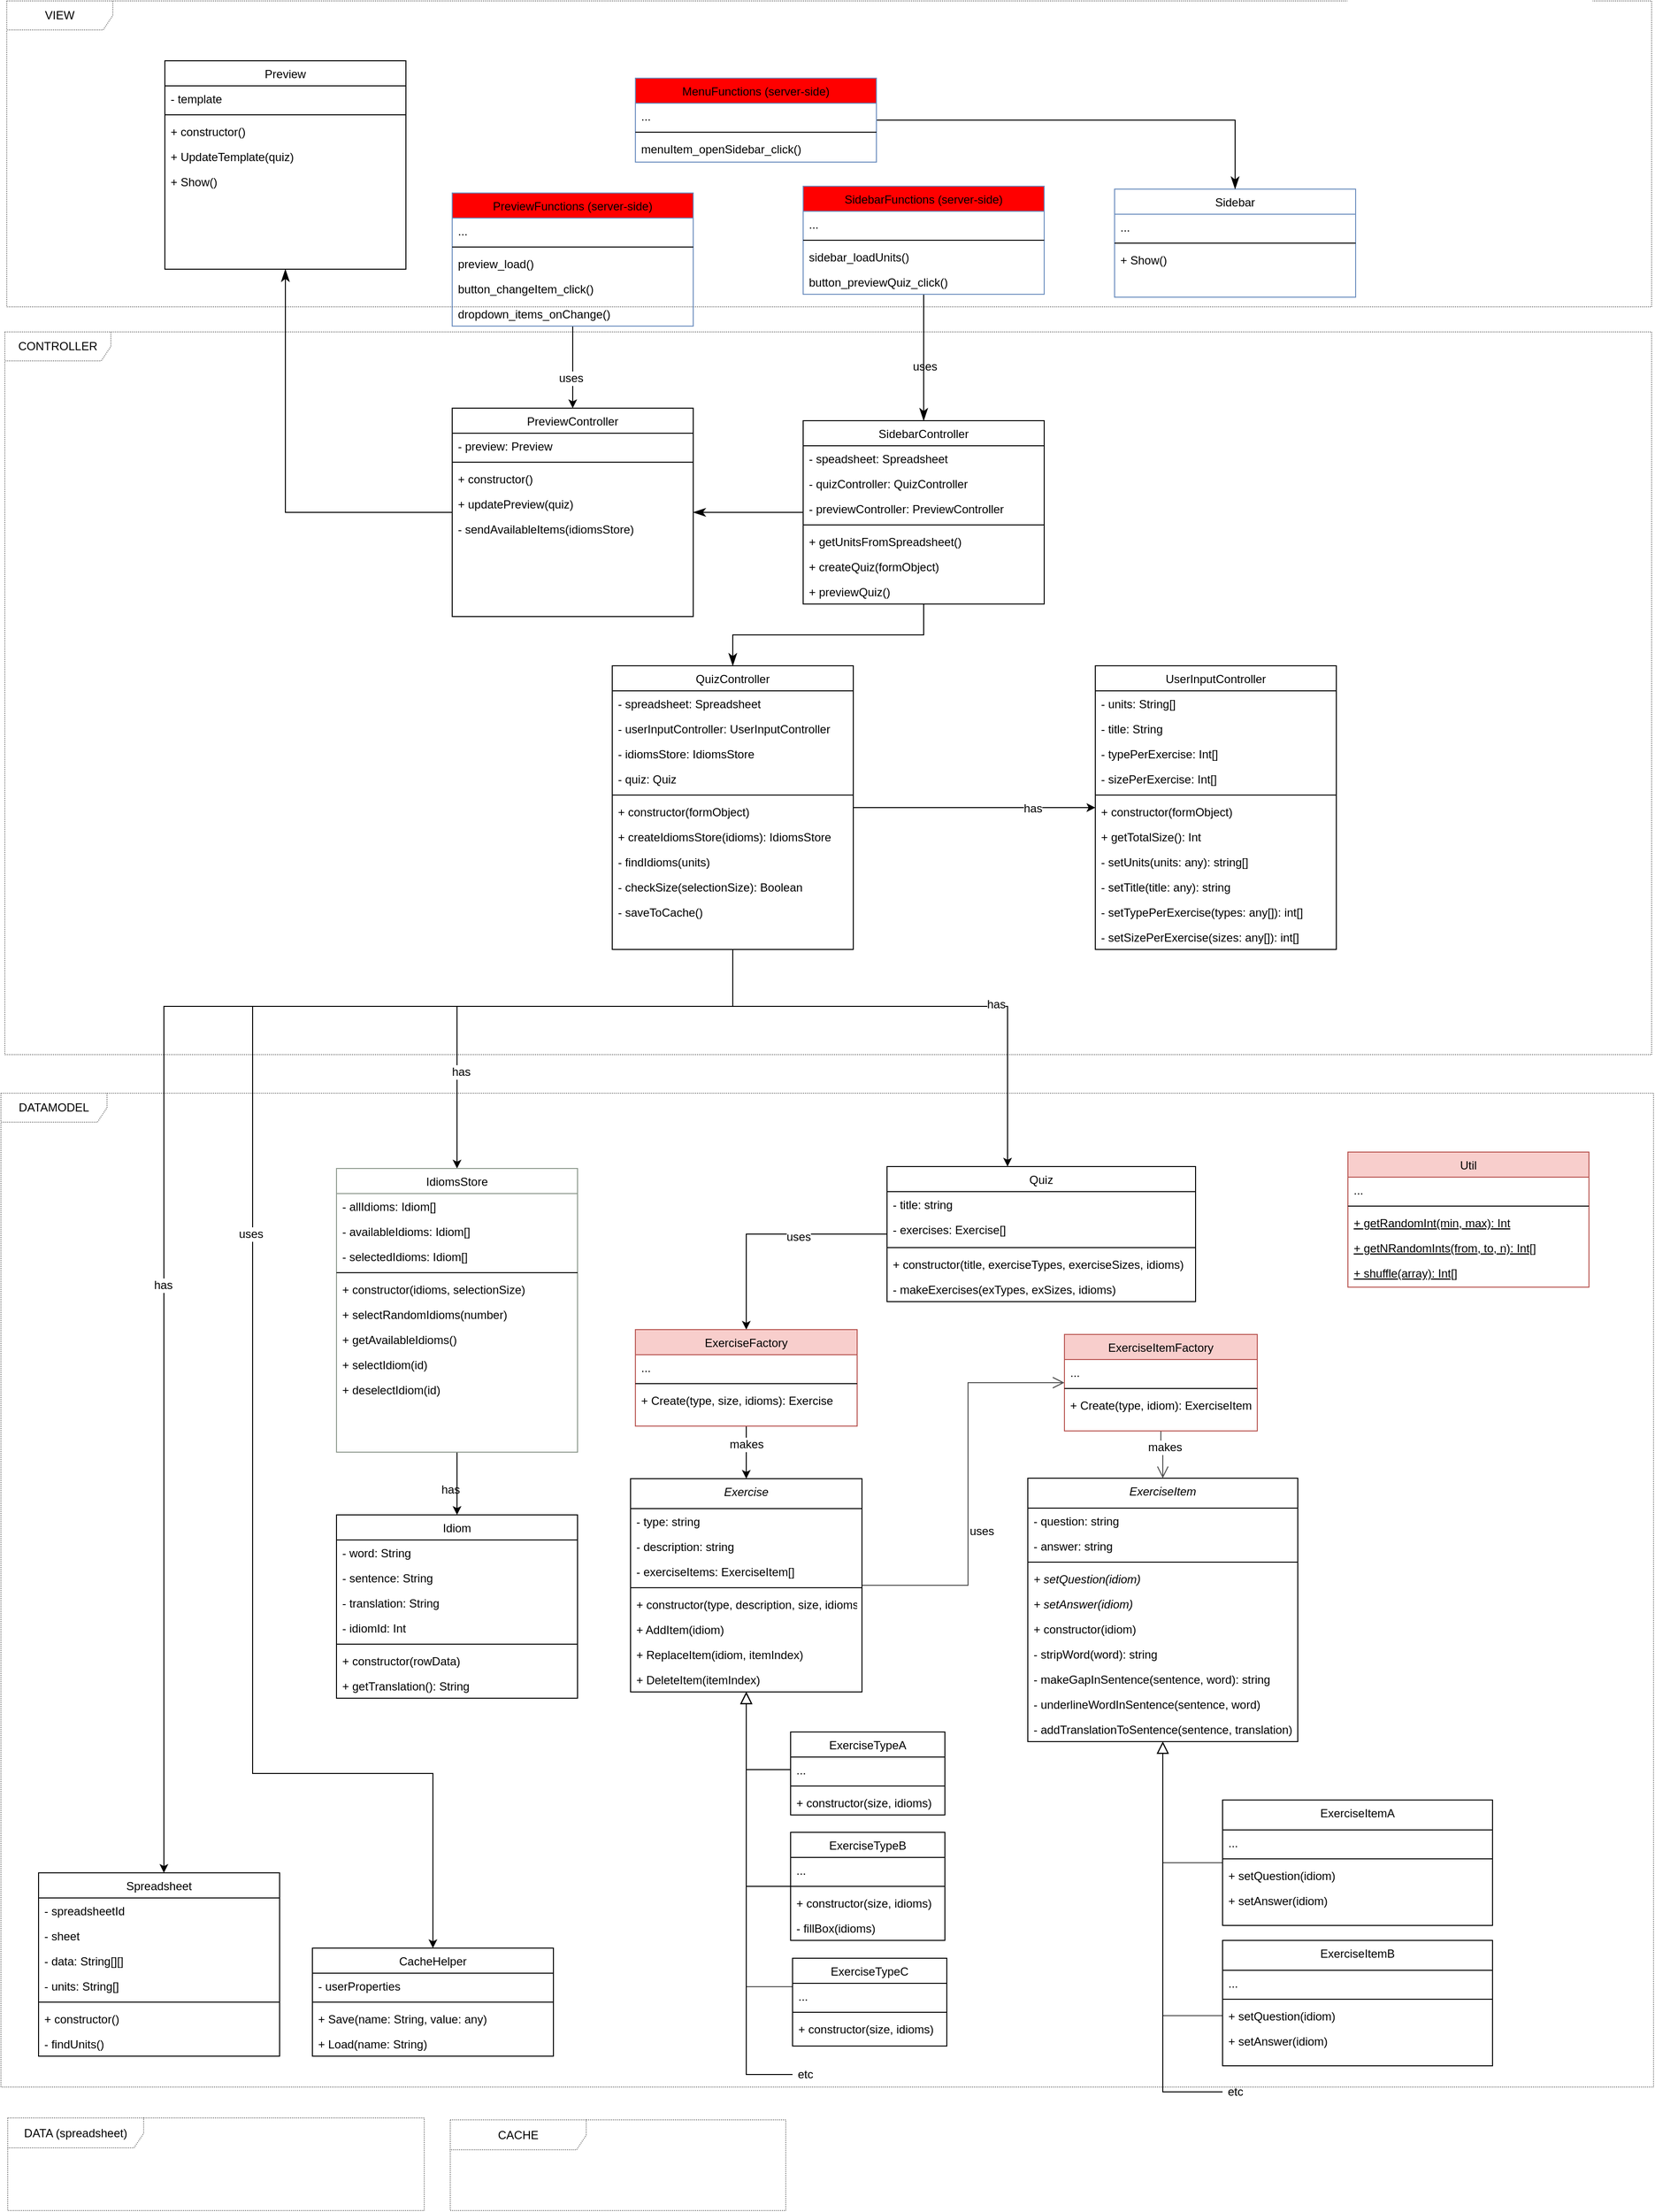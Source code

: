 <mxfile version="12.9.9" type="device"><diagram id="C5RBs43oDa-KdzZeNtuy" name="Page-1"><mxGraphModel dx="2040" dy="2329" grid="0" gridSize="10" guides="1" tooltips="1" connect="1" arrows="1" fold="1" page="0" pageScale="1" pageWidth="827" pageHeight="1169" math="0" shadow="0"><root><mxCell id="WIyWlLk6GJQsqaUBKTNV-0"/><mxCell id="WIyWlLk6GJQsqaUBKTNV-1" parent="WIyWlLk6GJQsqaUBKTNV-0"/><mxCell id="BDJIkVCrBgJnKzS1Ro5_-6" value="DATAMODEL" style="shape=umlFrame;whiteSpace=wrap;html=1;width=110;height=30;dashed=1;dashPattern=1 1;strokeColor=#7D7D7D;" vertex="1" parent="WIyWlLk6GJQsqaUBKTNV-1"><mxGeometry x="-448" y="-150" width="1714" height="1030" as="geometry"/></mxCell><mxCell id="BDJIkVCrBgJnKzS1Ro5_-9" value="VIEW" style="shape=umlFrame;whiteSpace=wrap;html=1;width=110;height=30;dashed=1;dashPattern=1 1;strokeColor=#7D7D7D;" vertex="1" parent="WIyWlLk6GJQsqaUBKTNV-1"><mxGeometry x="-442" y="-1282" width="1706" height="317" as="geometry"/></mxCell><mxCell id="BDJIkVCrBgJnKzS1Ro5_-7" value="CONTROLLER" style="shape=umlFrame;whiteSpace=wrap;html=1;width=110;height=30;dashed=1;dashPattern=1 1;strokeColor=#7D7D7D;" vertex="1" parent="WIyWlLk6GJQsqaUBKTNV-1"><mxGeometry x="-444" y="-939" width="1708" height="749" as="geometry"/></mxCell><mxCell id="YwPTubYq9pRSaqFyeuX5-16" style="edgeStyle=orthogonalEdgeStyle;rounded=0;orthogonalLoop=1;jettySize=auto;html=1;exitX=0.5;exitY=1;exitDx=0;exitDy=0;startArrow=block;startFill=0;endArrow=none;endFill=0;strokeWidth=1;startSize=10;entryX=0;entryY=0.5;entryDx=0;entryDy=0;" parent="WIyWlLk6GJQsqaUBKTNV-1" source="YwPTubYq9pRSaqFyeuX5-18" target="oRVY1mroJl78L5DnF0yV-41" edge="1"><mxGeometry relative="1" as="geometry"/></mxCell><mxCell id="YwPTubYq9pRSaqFyeuX5-17" style="edgeStyle=orthogonalEdgeStyle;rounded=0;orthogonalLoop=1;jettySize=auto;html=1;exitX=0.5;exitY=1;exitDx=0;exitDy=0;entryX=0;entryY=0.5;entryDx=0;entryDy=0;startArrow=block;startFill=0;endArrow=none;endFill=0;endSize=6;startSize=10;" parent="WIyWlLk6GJQsqaUBKTNV-1" source="YwPTubYq9pRSaqFyeuX5-18" target="oRVY1mroJl78L5DnF0yV-44" edge="1"><mxGeometry relative="1" as="geometry"><mxPoint x="701.0" y="908" as="targetPoint"/><Array as="points"><mxPoint x="325" y="672"/></Array></mxGeometry></mxCell><mxCell id="oRVY1mroJl78L5DnF0yV-70" style="edgeStyle=orthogonalEdgeStyle;rounded=0;orthogonalLoop=1;jettySize=auto;html=1;strokeColor=#4D4D4D;endSize=10;endArrow=open;endFill=0;" parent="WIyWlLk6GJQsqaUBKTNV-1" source="YwPTubYq9pRSaqFyeuX5-18" target="oRVY1mroJl78L5DnF0yV-56" edge="1"><mxGeometry relative="1" as="geometry"><Array as="points"><mxPoint x="555" y="360"/><mxPoint x="555" y="150"/></Array></mxGeometry></mxCell><mxCell id="qilCzUHw8M30y6qgDO6I-0" value="uses" style="text;html=1;align=center;verticalAlign=middle;resizable=0;points=[];labelBackgroundColor=#ffffff;" parent="oRVY1mroJl78L5DnF0yV-70" vertex="1" connectable="0"><mxGeometry x="-0.204" y="1" relative="1" as="geometry"><mxPoint x="14.88" y="1" as="offset"/></mxGeometry></mxCell><mxCell id="oRVY1mroJl78L5DnF0yV-95" value="" style="edgeStyle=orthogonalEdgeStyle;rounded=0;orthogonalLoop=1;jettySize=auto;html=1;endArrow=none;endFill=0;endSize=10;strokeColor=#4D4D4D;startArrow=block;startFill=0;startSize=10;" parent="WIyWlLk6GJQsqaUBKTNV-1" source="oRVY1mroJl78L5DnF0yV-71" target="oRVY1mroJl78L5DnF0yV-84" edge="1"><mxGeometry relative="1" as="geometry"><Array as="points"><mxPoint x="757" y="647.5"/></Array></mxGeometry></mxCell><mxCell id="oRVY1mroJl78L5DnF0yV-96" value="" style="edgeStyle=orthogonalEdgeStyle;rounded=0;orthogonalLoop=1;jettySize=auto;html=1;endArrow=none;endFill=0;endSize=10;strokeColor=#4D4D4D;startArrow=block;startFill=0;startSize=10;entryX=0;entryY=0.5;entryDx=0;entryDy=0;" parent="WIyWlLk6GJQsqaUBKTNV-1" source="oRVY1mroJl78L5DnF0yV-71" target="oRVY1mroJl78L5DnF0yV-101" edge="1"><mxGeometry relative="1" as="geometry"><mxPoint x="1117" y="933.5" as="targetPoint"/></mxGeometry></mxCell><mxCell id="oRVY1mroJl78L5DnF0yV-110" style="edgeStyle=orthogonalEdgeStyle;rounded=0;orthogonalLoop=1;jettySize=auto;html=1;startArrow=none;startFill=0;startSize=10;endArrow=block;endFill=0;endSize=10;strokeColor=#4D4D4D;exitX=0;exitY=0.5;exitDx=0;exitDy=0;" parent="WIyWlLk6GJQsqaUBKTNV-1" source="oRVY1mroJl78L5DnF0yV-106" target="YwPTubYq9pRSaqFyeuX5-18" edge="1"><mxGeometry relative="1" as="geometry"><Array as="points"><mxPoint x="325" y="776"/></Array></mxGeometry></mxCell><mxCell id="oRVY1mroJl78L5DnF0yV-80" style="edgeStyle=orthogonalEdgeStyle;rounded=0;orthogonalLoop=1;jettySize=auto;html=1;endArrow=open;endFill=0;endSize=10;strokeColor=#4D4D4D;" parent="WIyWlLk6GJQsqaUBKTNV-1" source="oRVY1mroJl78L5DnF0yV-56" target="oRVY1mroJl78L5DnF0yV-71" edge="1"><mxGeometry relative="1" as="geometry"/></mxCell><mxCell id="qilCzUHw8M30y6qgDO6I-2" value="makes" style="text;html=1;align=center;verticalAlign=middle;resizable=0;points=[];labelBackgroundColor=#ffffff;" parent="oRVY1mroJl78L5DnF0yV-80" vertex="1" connectable="0"><mxGeometry x="-0.324" relative="1" as="geometry"><mxPoint x="3.67" as="offset"/></mxGeometry></mxCell><mxCell id="qilCzUHw8M30y6qgDO6I-3" style="edgeStyle=orthogonalEdgeStyle;rounded=0;orthogonalLoop=1;jettySize=auto;html=1;" parent="WIyWlLk6GJQsqaUBKTNV-1" source="oRVY1mroJl78L5DnF0yV-0" target="YwPTubYq9pRSaqFyeuX5-0" edge="1"><mxGeometry relative="1" as="geometry"/></mxCell><mxCell id="qilCzUHw8M30y6qgDO6I-5" value="uses" style="text;html=1;align=center;verticalAlign=middle;resizable=0;points=[];labelBackgroundColor=#ffffff;" parent="qilCzUHw8M30y6qgDO6I-3" vertex="1" connectable="0"><mxGeometry x="-0.249" y="2" relative="1" as="geometry"><mxPoint y="1" as="offset"/></mxGeometry></mxCell><mxCell id="qilCzUHw8M30y6qgDO6I-63" style="edgeStyle=orthogonalEdgeStyle;rounded=0;orthogonalLoop=1;jettySize=auto;html=1;" parent="WIyWlLk6GJQsqaUBKTNV-1" source="qilCzUHw8M30y6qgDO6I-55" target="qilCzUHw8M30y6qgDO6I-28" edge="1"><mxGeometry relative="1" as="geometry"><Array as="points"><mxPoint x="311" y="-240"/><mxPoint x="-279" y="-240"/></Array></mxGeometry></mxCell><mxCell id="qilCzUHw8M30y6qgDO6I-64" value="has" style="text;html=1;align=center;verticalAlign=middle;resizable=0;points=[];labelBackgroundColor=#ffffff;" parent="qilCzUHw8M30y6qgDO6I-63" vertex="1" connectable="0"><mxGeometry x="0.206" y="1" relative="1" as="geometry"><mxPoint x="-2" y="5.06" as="offset"/></mxGeometry></mxCell><mxCell id="qilCzUHw8M30y6qgDO6I-80" style="edgeStyle=orthogonalEdgeStyle;rounded=0;orthogonalLoop=1;jettySize=auto;html=1;" parent="WIyWlLk6GJQsqaUBKTNV-1" source="qilCzUHw8M30y6qgDO6I-55" target="BDJIkVCrBgJnKzS1Ro5_-21" edge="1"><mxGeometry relative="1" as="geometry"><Array as="points"><mxPoint x="311" y="-240"/><mxPoint x="25" y="-240"/></Array></mxGeometry></mxCell><mxCell id="qilCzUHw8M30y6qgDO6I-81" value="has" style="text;html=1;align=center;verticalAlign=middle;resizable=0;points=[];labelBackgroundColor=#ffffff;" parent="qilCzUHw8M30y6qgDO6I-80" vertex="1" connectable="0"><mxGeometry x="0.608" y="4" relative="1" as="geometry"><mxPoint as="offset"/></mxGeometry></mxCell><mxCell id="qilCzUHw8M30y6qgDO6I-82" style="edgeStyle=orthogonalEdgeStyle;rounded=0;orthogonalLoop=1;jettySize=auto;html=1;" parent="WIyWlLk6GJQsqaUBKTNV-1" source="YwPTubYq9pRSaqFyeuX5-0" target="YwPTubYq9pRSaqFyeuX5-18" edge="1"><mxGeometry relative="1" as="geometry"/></mxCell><mxCell id="qilCzUHw8M30y6qgDO6I-84" value="makes" style="text;html=1;align=center;verticalAlign=middle;resizable=0;points=[];labelBackgroundColor=#ffffff;" parent="qilCzUHw8M30y6qgDO6I-82" vertex="1" connectable="0"><mxGeometry x="-0.308" relative="1" as="geometry"><mxPoint as="offset"/></mxGeometry></mxCell><mxCell id="qilCzUHw8M30y6qgDO6I-93" style="edgeStyle=orthogonalEdgeStyle;rounded=0;orthogonalLoop=1;jettySize=auto;html=1;" parent="WIyWlLk6GJQsqaUBKTNV-1" source="qilCzUHw8M30y6qgDO6I-55" target="oRVY1mroJl78L5DnF0yV-0" edge="1"><mxGeometry relative="1" as="geometry"><Array as="points"><mxPoint x="596" y="-240"/></Array></mxGeometry></mxCell><mxCell id="qilCzUHw8M30y6qgDO6I-94" value="has" style="text;html=1;align=center;verticalAlign=middle;resizable=0;points=[];labelBackgroundColor=#ffffff;" parent="qilCzUHw8M30y6qgDO6I-93" vertex="1" connectable="0"><mxGeometry x="0.304" y="3" relative="1" as="geometry"><mxPoint x="-1" y="1" as="offset"/></mxGeometry></mxCell><mxCell id="qilCzUHw8M30y6qgDO6I-95" style="edgeStyle=orthogonalEdgeStyle;rounded=0;orthogonalLoop=1;jettySize=auto;html=1;" parent="WIyWlLk6GJQsqaUBKTNV-1" source="qilCzUHw8M30y6qgDO6I-55" target="qilCzUHw8M30y6qgDO6I-15" edge="1"><mxGeometry relative="1" as="geometry"/></mxCell><mxCell id="qilCzUHw8M30y6qgDO6I-96" value="has" style="text;html=1;align=center;verticalAlign=middle;resizable=0;points=[];labelBackgroundColor=#ffffff;" parent="qilCzUHw8M30y6qgDO6I-95" vertex="1" connectable="0"><mxGeometry x="0.481" y="-1" relative="1" as="geometry"><mxPoint as="offset"/></mxGeometry></mxCell><mxCell id="qilCzUHw8M30y6qgDO6I-91" style="edgeStyle=orthogonalEdgeStyle;rounded=0;orthogonalLoop=1;jettySize=auto;html=1;" parent="WIyWlLk6GJQsqaUBKTNV-1" source="BDJIkVCrBgJnKzS1Ro5_-86" target="BDJIkVCrBgJnKzS1Ro5_-59" edge="1"><mxGeometry relative="1" as="geometry"><mxPoint x="300" y="-810" as="targetPoint"/></mxGeometry></mxCell><mxCell id="qilCzUHw8M30y6qgDO6I-92" value="uses" style="text;html=1;align=center;verticalAlign=middle;resizable=0;points=[];labelBackgroundColor=#ffffff;" parent="qilCzUHw8M30y6qgDO6I-91" vertex="1" connectable="0"><mxGeometry x="0.263" y="-1" relative="1" as="geometry"><mxPoint x="-1" as="offset"/></mxGeometry></mxCell><mxCell id="qilCzUHw8M30y6qgDO6I-105" style="edgeStyle=orthogonalEdgeStyle;rounded=0;orthogonalLoop=1;jettySize=auto;html=1;" parent="WIyWlLk6GJQsqaUBKTNV-1" source="qilCzUHw8M30y6qgDO6I-55" target="qilCzUHw8M30y6qgDO6I-97" edge="1"><mxGeometry relative="1" as="geometry"><Array as="points"><mxPoint x="311" y="-240"/><mxPoint x="-187" y="-240"/><mxPoint x="-187" y="555"/><mxPoint y="555"/></Array></mxGeometry></mxCell><mxCell id="qilCzUHw8M30y6qgDO6I-110" value="uses" style="text;html=1;align=center;verticalAlign=middle;resizable=0;points=[];labelBackgroundColor=#ffffff;" parent="qilCzUHw8M30y6qgDO6I-105" vertex="1" connectable="0"><mxGeometry x="-0.362" y="2" relative="1" as="geometry"><mxPoint x="-10.82" y="233.94" as="offset"/></mxGeometry></mxCell><mxCell id="BDJIkVCrBgJnKzS1Ro5_-19" value="CACHE" style="shape=umlFrame;whiteSpace=wrap;html=1;width=141;height=31;dashed=1;dashPattern=1 1;strokeColor=#7D7D7D;" vertex="1" parent="WIyWlLk6GJQsqaUBKTNV-1"><mxGeometry x="18" y="914" width="348" height="94" as="geometry"/></mxCell><mxCell id="BDJIkVCrBgJnKzS1Ro5_-20" value="DATA (spreadsheet)" style="shape=umlFrame;whiteSpace=wrap;html=1;width=141;height=31;dashed=1;dashPattern=1 1;strokeColor=#7D7D7D;" vertex="1" parent="WIyWlLk6GJQsqaUBKTNV-1"><mxGeometry x="-441" y="912" width="432" height="96" as="geometry"/></mxCell><mxCell id="BDJIkVCrBgJnKzS1Ro5_-35" style="edgeStyle=orthogonalEdgeStyle;rounded=0;orthogonalLoop=1;jettySize=auto;html=1;" edge="1" parent="WIyWlLk6GJQsqaUBKTNV-1" source="BDJIkVCrBgJnKzS1Ro5_-21" target="qilCzUHw8M30y6qgDO6I-71"><mxGeometry relative="1" as="geometry"/></mxCell><mxCell id="BDJIkVCrBgJnKzS1Ro5_-36" value="has" style="text;html=1;align=center;verticalAlign=middle;resizable=0;points=[];" vertex="1" connectable="0" parent="BDJIkVCrBgJnKzS1Ro5_-35"><mxGeometry x="-0.073" y="-1" relative="1" as="geometry"><mxPoint x="-6.69" y="8.48" as="offset"/></mxGeometry></mxCell><mxCell id="BDJIkVCrBgJnKzS1Ro5_-21" value="IdiomsStore" style="swimlane;fontStyle=0;align=center;verticalAlign=top;childLayout=stackLayout;horizontal=1;startSize=26;horizontalStack=0;resizeParent=1;resizeLast=0;collapsible=1;marginBottom=0;rounded=0;shadow=0;strokeWidth=1;strokeColor=#8D998D;" vertex="1" parent="WIyWlLk6GJQsqaUBKTNV-1"><mxGeometry x="-100" y="-72" width="250" height="294" as="geometry"><mxRectangle x="220" y="120" width="160" height="26" as="alternateBounds"/></mxGeometry></mxCell><mxCell id="BDJIkVCrBgJnKzS1Ro5_-23" value="- allIdioms: Idiom[]" style="text;align=left;verticalAlign=top;spacingLeft=4;spacingRight=4;overflow=hidden;rotatable=0;points=[[0,0.5],[1,0.5]];portConstraint=eastwest;" vertex="1" parent="BDJIkVCrBgJnKzS1Ro5_-21"><mxGeometry y="26" width="250" height="26" as="geometry"/></mxCell><mxCell id="BDJIkVCrBgJnKzS1Ro5_-24" value="- availableIdioms: Idiom[]" style="text;align=left;verticalAlign=top;spacingLeft=4;spacingRight=4;overflow=hidden;rotatable=0;points=[[0,0.5],[1,0.5]];portConstraint=eastwest;" vertex="1" parent="BDJIkVCrBgJnKzS1Ro5_-21"><mxGeometry y="52" width="250" height="26" as="geometry"/></mxCell><mxCell id="BDJIkVCrBgJnKzS1Ro5_-25" value="- selectedIdioms: Idiom[]" style="text;align=left;verticalAlign=top;spacingLeft=4;spacingRight=4;overflow=hidden;rotatable=0;points=[[0,0.5],[1,0.5]];portConstraint=eastwest;" vertex="1" parent="BDJIkVCrBgJnKzS1Ro5_-21"><mxGeometry y="78" width="250" height="26" as="geometry"/></mxCell><mxCell id="BDJIkVCrBgJnKzS1Ro5_-26" value="" style="line;html=1;strokeWidth=1;align=left;verticalAlign=middle;spacingTop=-1;spacingLeft=3;spacingRight=3;rotatable=0;labelPosition=right;points=[];portConstraint=eastwest;" vertex="1" parent="BDJIkVCrBgJnKzS1Ro5_-21"><mxGeometry y="104" width="250" height="8" as="geometry"/></mxCell><mxCell id="BDJIkVCrBgJnKzS1Ro5_-27" value="+ constructor(idioms, selectionSize)" style="text;align=left;verticalAlign=top;spacingLeft=4;spacingRight=4;overflow=hidden;rotatable=0;points=[[0,0.5],[1,0.5]];portConstraint=eastwest;fontStyle=0" vertex="1" parent="BDJIkVCrBgJnKzS1Ro5_-21"><mxGeometry y="112" width="250" height="26" as="geometry"/></mxCell><mxCell id="BDJIkVCrBgJnKzS1Ro5_-29" value="+ selectRandomIdioms(number)" style="text;align=left;verticalAlign=top;spacingLeft=4;spacingRight=4;overflow=hidden;rotatable=0;points=[[0,0.5],[1,0.5]];portConstraint=eastwest;fontStyle=0" vertex="1" parent="BDJIkVCrBgJnKzS1Ro5_-21"><mxGeometry y="138" width="250" height="26" as="geometry"/></mxCell><mxCell id="BDJIkVCrBgJnKzS1Ro5_-32" value="+ getAvailableIdioms()" style="text;align=left;verticalAlign=top;spacingLeft=4;spacingRight=4;overflow=hidden;rotatable=0;points=[[0,0.5],[1,0.5]];portConstraint=eastwest;fontStyle=0" vertex="1" parent="BDJIkVCrBgJnKzS1Ro5_-21"><mxGeometry y="164" width="250" height="26" as="geometry"/></mxCell><mxCell id="BDJIkVCrBgJnKzS1Ro5_-33" value="+ selectIdiom(id)" style="text;align=left;verticalAlign=top;spacingLeft=4;spacingRight=4;overflow=hidden;rotatable=0;points=[[0,0.5],[1,0.5]];portConstraint=eastwest;fontStyle=0" vertex="1" parent="BDJIkVCrBgJnKzS1Ro5_-21"><mxGeometry y="190" width="250" height="26" as="geometry"/></mxCell><mxCell id="BDJIkVCrBgJnKzS1Ro5_-34" value="+ deselectIdiom(id)" style="text;align=left;verticalAlign=top;spacingLeft=4;spacingRight=4;overflow=hidden;rotatable=0;points=[[0,0.5],[1,0.5]];portConstraint=eastwest;fontStyle=0" vertex="1" parent="BDJIkVCrBgJnKzS1Ro5_-21"><mxGeometry y="216" width="250" height="26" as="geometry"/></mxCell><mxCell id="qilCzUHw8M30y6qgDO6I-55" value="QuizController" style="swimlane;fontStyle=0;align=center;verticalAlign=top;childLayout=stackLayout;horizontal=1;startSize=26;horizontalStack=0;resizeParent=1;resizeLast=0;collapsible=1;marginBottom=0;rounded=0;shadow=0;strokeWidth=1;" parent="WIyWlLk6GJQsqaUBKTNV-1" vertex="1"><mxGeometry x="186" y="-593" width="250" height="294" as="geometry"><mxRectangle x="220" y="120" width="160" height="26" as="alternateBounds"/></mxGeometry></mxCell><mxCell id="qilCzUHw8M30y6qgDO6I-56" value="- spreadsheet: Spreadsheet" style="text;align=left;verticalAlign=top;spacingLeft=4;spacingRight=4;overflow=hidden;rotatable=0;points=[[0,0.5],[1,0.5]];portConstraint=eastwest;" parent="qilCzUHw8M30y6qgDO6I-55" vertex="1"><mxGeometry y="26" width="250" height="26" as="geometry"/></mxCell><mxCell id="qilCzUHw8M30y6qgDO6I-58" value="- userInputController: UserInputController" style="text;align=left;verticalAlign=top;spacingLeft=4;spacingRight=4;overflow=hidden;rotatable=0;points=[[0,0.5],[1,0.5]];portConstraint=eastwest;" parent="qilCzUHw8M30y6qgDO6I-55" vertex="1"><mxGeometry y="52" width="250" height="26" as="geometry"/></mxCell><mxCell id="BDJIkVCrBgJnKzS1Ro5_-37" value="- idiomsStore: IdiomsStore" style="text;align=left;verticalAlign=top;spacingLeft=4;spacingRight=4;overflow=hidden;rotatable=0;points=[[0,0.5],[1,0.5]];portConstraint=eastwest;" vertex="1" parent="qilCzUHw8M30y6qgDO6I-55"><mxGeometry y="78" width="250" height="26" as="geometry"/></mxCell><mxCell id="BDJIkVCrBgJnKzS1Ro5_-38" value="- quiz: Quiz" style="text;align=left;verticalAlign=top;spacingLeft=4;spacingRight=4;overflow=hidden;rotatable=0;points=[[0,0.5],[1,0.5]];portConstraint=eastwest;" vertex="1" parent="qilCzUHw8M30y6qgDO6I-55"><mxGeometry y="104" width="250" height="26" as="geometry"/></mxCell><mxCell id="qilCzUHw8M30y6qgDO6I-60" value="" style="line;html=1;strokeWidth=1;align=left;verticalAlign=middle;spacingTop=-1;spacingLeft=3;spacingRight=3;rotatable=0;labelPosition=right;points=[];portConstraint=eastwest;" parent="qilCzUHw8M30y6qgDO6I-55" vertex="1"><mxGeometry y="130" width="250" height="8" as="geometry"/></mxCell><mxCell id="qilCzUHw8M30y6qgDO6I-61" value="+ constructor(formObject)" style="text;align=left;verticalAlign=top;spacingLeft=4;spacingRight=4;overflow=hidden;rotatable=0;points=[[0,0.5],[1,0.5]];portConstraint=eastwest;fontStyle=0" parent="qilCzUHw8M30y6qgDO6I-55" vertex="1"><mxGeometry y="138" width="250" height="26" as="geometry"/></mxCell><mxCell id="qilCzUHw8M30y6qgDO6I-62" value="+ createIdiomsStore(idioms): IdiomsStore" style="text;align=left;verticalAlign=top;spacingLeft=4;spacingRight=4;overflow=hidden;rotatable=0;points=[[0,0.5],[1,0.5]];portConstraint=eastwest;fontStyle=0" parent="qilCzUHw8M30y6qgDO6I-55" vertex="1"><mxGeometry y="164" width="250" height="26" as="geometry"/></mxCell><mxCell id="qilCzUHw8M30y6qgDO6I-66" value="- findIdioms(units)" style="text;align=left;verticalAlign=top;spacingLeft=4;spacingRight=4;overflow=hidden;rotatable=0;points=[[0,0.5],[1,0.5]];portConstraint=eastwest;fontStyle=0" parent="qilCzUHw8M30y6qgDO6I-55" vertex="1"><mxGeometry y="190" width="250" height="26" as="geometry"/></mxCell><mxCell id="qilCzUHw8M30y6qgDO6I-67" value="- checkSize(selectionSize): Boolean" style="text;align=left;verticalAlign=top;spacingLeft=4;spacingRight=4;overflow=hidden;rotatable=0;points=[[0,0.5],[1,0.5]];portConstraint=eastwest;fontStyle=0" parent="qilCzUHw8M30y6qgDO6I-55" vertex="1"><mxGeometry y="216" width="250" height="26" as="geometry"/></mxCell><mxCell id="BDJIkVCrBgJnKzS1Ro5_-49" value="- saveToCache()" style="text;align=left;verticalAlign=top;spacingLeft=4;spacingRight=4;overflow=hidden;rotatable=0;points=[[0,0.5],[1,0.5]];portConstraint=eastwest;fontStyle=0" vertex="1" parent="qilCzUHw8M30y6qgDO6I-55"><mxGeometry y="242" width="250" height="26" as="geometry"/></mxCell><mxCell id="qilCzUHw8M30y6qgDO6I-71" value="Idiom" style="swimlane;fontStyle=0;align=center;verticalAlign=top;childLayout=stackLayout;horizontal=1;startSize=26;horizontalStack=0;resizeParent=1;resizeLast=0;collapsible=1;marginBottom=0;rounded=0;shadow=0;strokeWidth=1;" parent="WIyWlLk6GJQsqaUBKTNV-1" vertex="1"><mxGeometry x="-100" y="287" width="250" height="190" as="geometry"><mxRectangle x="220" y="120" width="160" height="26" as="alternateBounds"/></mxGeometry></mxCell><mxCell id="qilCzUHw8M30y6qgDO6I-72" value="- word: String" style="text;align=left;verticalAlign=top;spacingLeft=4;spacingRight=4;overflow=hidden;rotatable=0;points=[[0,0.5],[1,0.5]];portConstraint=eastwest;" parent="qilCzUHw8M30y6qgDO6I-71" vertex="1"><mxGeometry y="26" width="250" height="26" as="geometry"/></mxCell><mxCell id="qilCzUHw8M30y6qgDO6I-73" value="- sentence: String" style="text;align=left;verticalAlign=top;spacingLeft=4;spacingRight=4;overflow=hidden;rotatable=0;points=[[0,0.5],[1,0.5]];portConstraint=eastwest;" parent="qilCzUHw8M30y6qgDO6I-71" vertex="1"><mxGeometry y="52" width="250" height="26" as="geometry"/></mxCell><mxCell id="qilCzUHw8M30y6qgDO6I-74" value="- translation: String" style="text;align=left;verticalAlign=top;spacingLeft=4;spacingRight=4;overflow=hidden;rotatable=0;points=[[0,0.5],[1,0.5]];portConstraint=eastwest;" parent="qilCzUHw8M30y6qgDO6I-71" vertex="1"><mxGeometry y="78" width="250" height="26" as="geometry"/></mxCell><mxCell id="qilCzUHw8M30y6qgDO6I-75" value="- idiomId: Int" style="text;align=left;verticalAlign=top;spacingLeft=4;spacingRight=4;overflow=hidden;rotatable=0;points=[[0,0.5],[1,0.5]];portConstraint=eastwest;" parent="qilCzUHw8M30y6qgDO6I-71" vertex="1"><mxGeometry y="104" width="250" height="26" as="geometry"/></mxCell><mxCell id="qilCzUHw8M30y6qgDO6I-76" value="" style="line;html=1;strokeWidth=1;align=left;verticalAlign=middle;spacingTop=-1;spacingLeft=3;spacingRight=3;rotatable=0;labelPosition=right;points=[];portConstraint=eastwest;" parent="qilCzUHw8M30y6qgDO6I-71" vertex="1"><mxGeometry y="130" width="250" height="8" as="geometry"/></mxCell><mxCell id="qilCzUHw8M30y6qgDO6I-77" value="+ constructor(rowData)" style="text;align=left;verticalAlign=top;spacingLeft=4;spacingRight=4;overflow=hidden;rotatable=0;points=[[0,0.5],[1,0.5]];portConstraint=eastwest;fontStyle=0" parent="qilCzUHw8M30y6qgDO6I-71" vertex="1"><mxGeometry y="138" width="250" height="26" as="geometry"/></mxCell><mxCell id="qilCzUHw8M30y6qgDO6I-78" value="+ getTranslation(): String" style="text;align=left;verticalAlign=top;spacingLeft=4;spacingRight=4;overflow=hidden;rotatable=0;points=[[0,0.5],[1,0.5]];portConstraint=eastwest;fontStyle=0" parent="qilCzUHw8M30y6qgDO6I-71" vertex="1"><mxGeometry y="164" width="250" height="26" as="geometry"/></mxCell><mxCell id="YwPTubYq9pRSaqFyeuX5-18" value="Exercise" style="swimlane;fontStyle=2;align=center;verticalAlign=top;childLayout=stackLayout;horizontal=1;startSize=31;horizontalStack=0;resizeParent=1;resizeLast=0;collapsible=1;marginBottom=0;rounded=0;shadow=0;strokeWidth=1;" parent="WIyWlLk6GJQsqaUBKTNV-1" vertex="1"><mxGeometry x="205.0" y="249.5" width="240" height="221" as="geometry"><mxRectangle x="550" y="140" width="160" height="26" as="alternateBounds"/></mxGeometry></mxCell><mxCell id="YwPTubYq9pRSaqFyeuX5-20" value="- type: string" style="text;align=left;verticalAlign=top;spacingLeft=4;spacingRight=4;overflow=hidden;rotatable=0;points=[[0,0.5],[1,0.5]];portConstraint=eastwest;" parent="YwPTubYq9pRSaqFyeuX5-18" vertex="1"><mxGeometry y="31" width="240" height="26" as="geometry"/></mxCell><mxCell id="oRVY1mroJl78L5DnF0yV-16" value="- description: string" style="text;align=left;verticalAlign=top;spacingLeft=4;spacingRight=4;overflow=hidden;rotatable=0;points=[[0,0.5],[1,0.5]];portConstraint=eastwest;" parent="YwPTubYq9pRSaqFyeuX5-18" vertex="1"><mxGeometry y="57" width="240" height="26" as="geometry"/></mxCell><mxCell id="oRVY1mroJl78L5DnF0yV-17" value="- exerciseItems: ExerciseItem[]" style="text;align=left;verticalAlign=top;spacingLeft=4;spacingRight=4;overflow=hidden;rotatable=0;points=[[0,0.5],[1,0.5]];portConstraint=eastwest;" parent="YwPTubYq9pRSaqFyeuX5-18" vertex="1"><mxGeometry y="83" width="240" height="26" as="geometry"/></mxCell><mxCell id="YwPTubYq9pRSaqFyeuX5-19" value="" style="line;html=1;strokeWidth=1;align=left;verticalAlign=middle;spacingTop=-1;spacingLeft=3;spacingRight=3;rotatable=0;labelPosition=right;points=[];portConstraint=eastwest;" parent="YwPTubYq9pRSaqFyeuX5-18" vertex="1"><mxGeometry y="109" width="240" height="8" as="geometry"/></mxCell><mxCell id="oRVY1mroJl78L5DnF0yV-15" value="+ constructor(type, description, size, idioms)" style="text;align=left;verticalAlign=top;spacingLeft=4;spacingRight=4;overflow=hidden;rotatable=0;points=[[0,0.5],[1,0.5]];portConstraint=eastwest;" parent="YwPTubYq9pRSaqFyeuX5-18" vertex="1"><mxGeometry y="117" width="240" height="26" as="geometry"/></mxCell><mxCell id="oRVY1mroJl78L5DnF0yV-18" value="+ AddItem(idiom)" style="text;align=left;verticalAlign=top;spacingLeft=4;spacingRight=4;overflow=hidden;rotatable=0;points=[[0,0.5],[1,0.5]];portConstraint=eastwest;" parent="YwPTubYq9pRSaqFyeuX5-18" vertex="1"><mxGeometry y="143" width="240" height="26" as="geometry"/></mxCell><mxCell id="oRVY1mroJl78L5DnF0yV-19" value="+ ReplaceItem(idiom, itemIndex)" style="text;align=left;verticalAlign=top;spacingLeft=4;spacingRight=4;overflow=hidden;rotatable=0;points=[[0,0.5],[1,0.5]];portConstraint=eastwest;" parent="YwPTubYq9pRSaqFyeuX5-18" vertex="1"><mxGeometry y="169" width="240" height="26" as="geometry"/></mxCell><mxCell id="oRVY1mroJl78L5DnF0yV-20" value="+ DeleteItem(itemIndex)" style="text;align=left;verticalAlign=top;spacingLeft=4;spacingRight=4;overflow=hidden;rotatable=0;points=[[0,0.5],[1,0.5]];portConstraint=eastwest;" parent="YwPTubYq9pRSaqFyeuX5-18" vertex="1"><mxGeometry y="195" width="240" height="26" as="geometry"/></mxCell><mxCell id="oRVY1mroJl78L5DnF0yV-40" value="ExerciseTypeA" style="swimlane;fontStyle=0;align=center;verticalAlign=top;childLayout=stackLayout;horizontal=1;startSize=26;horizontalStack=0;resizeParent=1;resizeLast=0;collapsible=1;marginBottom=0;rounded=0;shadow=0;strokeWidth=1;" parent="WIyWlLk6GJQsqaUBKTNV-1" vertex="1"><mxGeometry x="371" y="512" width="160" height="86" as="geometry"><mxRectangle x="340" y="380" width="170" height="26" as="alternateBounds"/></mxGeometry></mxCell><mxCell id="oRVY1mroJl78L5DnF0yV-41" value="..." style="text;align=left;verticalAlign=top;spacingLeft=4;spacingRight=4;overflow=hidden;rotatable=0;points=[[0,0.5],[1,0.5]];portConstraint=eastwest;" parent="oRVY1mroJl78L5DnF0yV-40" vertex="1"><mxGeometry y="26" width="160" height="26" as="geometry"/></mxCell><mxCell id="oRVY1mroJl78L5DnF0yV-42" value="" style="line;html=1;strokeWidth=1;align=left;verticalAlign=middle;spacingTop=-1;spacingLeft=3;spacingRight=3;rotatable=0;labelPosition=right;points=[];portConstraint=eastwest;" parent="oRVY1mroJl78L5DnF0yV-40" vertex="1"><mxGeometry y="52" width="160" height="8" as="geometry"/></mxCell><mxCell id="oRVY1mroJl78L5DnF0yV-43" value="+ constructor(size, idioms)" style="text;align=left;verticalAlign=top;spacingLeft=4;spacingRight=4;overflow=hidden;rotatable=0;points=[[0,0.5],[1,0.5]];portConstraint=eastwest;fontStyle=0" parent="oRVY1mroJl78L5DnF0yV-40" vertex="1"><mxGeometry y="60" width="160" height="26" as="geometry"/></mxCell><mxCell id="oRVY1mroJl78L5DnF0yV-44" value="ExerciseTypeB" style="swimlane;fontStyle=0;align=center;verticalAlign=top;childLayout=stackLayout;horizontal=1;startSize=26;horizontalStack=0;resizeParent=1;resizeLast=0;collapsible=1;marginBottom=0;rounded=0;shadow=0;strokeWidth=1;" parent="WIyWlLk6GJQsqaUBKTNV-1" vertex="1"><mxGeometry x="371" y="616" width="160" height="112" as="geometry"><mxRectangle x="340" y="380" width="170" height="26" as="alternateBounds"/></mxGeometry></mxCell><mxCell id="oRVY1mroJl78L5DnF0yV-45" value="..." style="text;align=left;verticalAlign=top;spacingLeft=4;spacingRight=4;overflow=hidden;rotatable=0;points=[[0,0.5],[1,0.5]];portConstraint=eastwest;" parent="oRVY1mroJl78L5DnF0yV-44" vertex="1"><mxGeometry y="26" width="160" height="26" as="geometry"/></mxCell><mxCell id="oRVY1mroJl78L5DnF0yV-46" value="" style="line;html=1;strokeWidth=1;align=left;verticalAlign=middle;spacingTop=-1;spacingLeft=3;spacingRight=3;rotatable=0;labelPosition=right;points=[];portConstraint=eastwest;" parent="oRVY1mroJl78L5DnF0yV-44" vertex="1"><mxGeometry y="52" width="160" height="8" as="geometry"/></mxCell><mxCell id="oRVY1mroJl78L5DnF0yV-47" value="+ constructor(size, idioms)" style="text;align=left;verticalAlign=top;spacingLeft=4;spacingRight=4;overflow=hidden;rotatable=0;points=[[0,0.5],[1,0.5]];portConstraint=eastwest;fontStyle=0" parent="oRVY1mroJl78L5DnF0yV-44" vertex="1"><mxGeometry y="60" width="160" height="26" as="geometry"/></mxCell><mxCell id="oRVY1mroJl78L5DnF0yV-50" value="- fillBox(idioms)" style="text;align=left;verticalAlign=top;spacingLeft=4;spacingRight=4;overflow=hidden;rotatable=0;points=[[0,0.5],[1,0.5]];portConstraint=eastwest;fontStyle=0" parent="oRVY1mroJl78L5DnF0yV-44" vertex="1"><mxGeometry y="86" width="160" height="26" as="geometry"/></mxCell><mxCell id="oRVY1mroJl78L5DnF0yV-0" value="Quiz" style="swimlane;fontStyle=0;align=center;verticalAlign=top;childLayout=stackLayout;horizontal=1;startSize=26;horizontalStack=0;resizeParent=1;resizeLast=0;collapsible=1;marginBottom=0;rounded=0;shadow=0;strokeWidth=1;" parent="WIyWlLk6GJQsqaUBKTNV-1" vertex="1"><mxGeometry x="471" y="-74" width="320" height="140" as="geometry"><mxRectangle x="220" y="120" width="160" height="26" as="alternateBounds"/></mxGeometry></mxCell><mxCell id="oRVY1mroJl78L5DnF0yV-1" value="- title: string" style="text;align=left;verticalAlign=top;spacingLeft=4;spacingRight=4;overflow=hidden;rotatable=0;points=[[0,0.5],[1,0.5]];portConstraint=eastwest;" parent="oRVY1mroJl78L5DnF0yV-0" vertex="1"><mxGeometry y="26" width="320" height="26" as="geometry"/></mxCell><mxCell id="oRVY1mroJl78L5DnF0yV-5" value="- exercises: Exercise[]" style="text;align=left;verticalAlign=top;spacingLeft=4;spacingRight=4;overflow=hidden;rotatable=0;points=[[0,0.5],[1,0.5]];portConstraint=eastwest;" parent="oRVY1mroJl78L5DnF0yV-0" vertex="1"><mxGeometry y="52" width="320" height="28" as="geometry"/></mxCell><mxCell id="oRVY1mroJl78L5DnF0yV-2" value="" style="line;html=1;strokeWidth=1;align=left;verticalAlign=middle;spacingTop=-1;spacingLeft=3;spacingRight=3;rotatable=0;labelPosition=right;points=[];portConstraint=eastwest;" parent="oRVY1mroJl78L5DnF0yV-0" vertex="1"><mxGeometry y="80" width="320" height="8" as="geometry"/></mxCell><mxCell id="oRVY1mroJl78L5DnF0yV-3" value="+ constructor(title, exerciseTypes, exerciseSizes, idioms)" style="text;align=left;verticalAlign=top;spacingLeft=4;spacingRight=4;overflow=hidden;rotatable=0;points=[[0,0.5],[1,0.5]];portConstraint=eastwest;" parent="oRVY1mroJl78L5DnF0yV-0" vertex="1"><mxGeometry y="88" width="320" height="26" as="geometry"/></mxCell><mxCell id="oRVY1mroJl78L5DnF0yV-7" value="- makeExercises(exTypes, exSizes, idioms)" style="text;align=left;verticalAlign=top;spacingLeft=4;spacingRight=4;overflow=hidden;rotatable=0;points=[[0,0.5],[1,0.5]];portConstraint=eastwest;" parent="oRVY1mroJl78L5DnF0yV-0" vertex="1"><mxGeometry y="114" width="320" height="26" as="geometry"/></mxCell><mxCell id="YwPTubYq9pRSaqFyeuX5-0" value="ExerciseFactory" style="swimlane;fontStyle=0;align=center;verticalAlign=top;childLayout=stackLayout;horizontal=1;startSize=26;horizontalStack=0;resizeParent=1;resizeLast=0;collapsible=1;marginBottom=0;rounded=0;shadow=0;strokeWidth=1;fillColor=#f8cecc;strokeColor=#b85450;" parent="WIyWlLk6GJQsqaUBKTNV-1" vertex="1"><mxGeometry x="210" y="95" width="230" height="100" as="geometry"><mxRectangle x="220" y="120" width="160" height="26" as="alternateBounds"/></mxGeometry></mxCell><mxCell id="YwPTubYq9pRSaqFyeuX5-1" value="..." style="text;align=left;verticalAlign=top;spacingLeft=4;spacingRight=4;overflow=hidden;rotatable=0;points=[[0,0.5],[1,0.5]];portConstraint=eastwest;" parent="YwPTubYq9pRSaqFyeuX5-0" vertex="1"><mxGeometry y="26" width="230" height="26" as="geometry"/></mxCell><mxCell id="YwPTubYq9pRSaqFyeuX5-2" value="" style="line;html=1;strokeWidth=1;align=left;verticalAlign=middle;spacingTop=-1;spacingLeft=3;spacingRight=3;rotatable=0;labelPosition=right;points=[];portConstraint=eastwest;" parent="YwPTubYq9pRSaqFyeuX5-0" vertex="1"><mxGeometry y="52" width="230" height="8" as="geometry"/></mxCell><mxCell id="YwPTubYq9pRSaqFyeuX5-3" value="+ Create(type, size, idioms): Exercise" style="text;align=left;verticalAlign=top;spacingLeft=4;spacingRight=4;overflow=hidden;rotatable=0;points=[[0,0.5],[1,0.5]];portConstraint=eastwest;" parent="YwPTubYq9pRSaqFyeuX5-0" vertex="1"><mxGeometry y="60" width="230" height="26" as="geometry"/></mxCell><mxCell id="oRVY1mroJl78L5DnF0yV-56" value="ExerciseItemFactory" style="swimlane;fontStyle=0;align=center;verticalAlign=top;childLayout=stackLayout;horizontal=1;startSize=26;horizontalStack=0;resizeParent=1;resizeLast=0;collapsible=1;marginBottom=0;rounded=0;shadow=0;strokeWidth=1;fillColor=#f8cecc;strokeColor=#b85450;" parent="WIyWlLk6GJQsqaUBKTNV-1" vertex="1"><mxGeometry x="655" y="100" width="200" height="100" as="geometry"><mxRectangle x="220" y="120" width="160" height="26" as="alternateBounds"/></mxGeometry></mxCell><mxCell id="oRVY1mroJl78L5DnF0yV-57" value="..." style="text;align=left;verticalAlign=top;spacingLeft=4;spacingRight=4;overflow=hidden;rotatable=0;points=[[0,0.5],[1,0.5]];portConstraint=eastwest;" parent="oRVY1mroJl78L5DnF0yV-56" vertex="1"><mxGeometry y="26" width="200" height="26" as="geometry"/></mxCell><mxCell id="oRVY1mroJl78L5DnF0yV-58" value="" style="line;html=1;strokeWidth=1;align=left;verticalAlign=middle;spacingTop=-1;spacingLeft=3;spacingRight=3;rotatable=0;labelPosition=right;points=[];portConstraint=eastwest;" parent="oRVY1mroJl78L5DnF0yV-56" vertex="1"><mxGeometry y="52" width="200" height="8" as="geometry"/></mxCell><mxCell id="oRVY1mroJl78L5DnF0yV-59" value="+ Create(type, idiom): ExerciseItem" style="text;align=left;verticalAlign=top;spacingLeft=4;spacingRight=4;overflow=hidden;rotatable=0;points=[[0,0.5],[1,0.5]];portConstraint=eastwest;" parent="oRVY1mroJl78L5DnF0yV-56" vertex="1"><mxGeometry y="60" width="200" height="26" as="geometry"/></mxCell><mxCell id="oRVY1mroJl78L5DnF0yV-71" value="ExerciseItem" style="swimlane;fontStyle=2;align=center;verticalAlign=top;childLayout=stackLayout;horizontal=1;startSize=31;horizontalStack=0;resizeParent=1;resizeLast=0;collapsible=1;marginBottom=0;rounded=0;shadow=0;strokeWidth=1;" parent="WIyWlLk6GJQsqaUBKTNV-1" vertex="1"><mxGeometry x="617" y="249" width="280" height="273" as="geometry"><mxRectangle x="550" y="140" width="160" height="26" as="alternateBounds"/></mxGeometry></mxCell><mxCell id="oRVY1mroJl78L5DnF0yV-72" value="- question: string" style="text;align=left;verticalAlign=top;spacingLeft=4;spacingRight=4;overflow=hidden;rotatable=0;points=[[0,0.5],[1,0.5]];portConstraint=eastwest;" parent="oRVY1mroJl78L5DnF0yV-71" vertex="1"><mxGeometry y="31" width="280" height="26" as="geometry"/></mxCell><mxCell id="oRVY1mroJl78L5DnF0yV-73" value="- answer: string" style="text;align=left;verticalAlign=top;spacingLeft=4;spacingRight=4;overflow=hidden;rotatable=0;points=[[0,0.5],[1,0.5]];portConstraint=eastwest;" parent="oRVY1mroJl78L5DnF0yV-71" vertex="1"><mxGeometry y="57" width="280" height="26" as="geometry"/></mxCell><mxCell id="oRVY1mroJl78L5DnF0yV-75" value="" style="line;html=1;strokeWidth=1;align=left;verticalAlign=middle;spacingTop=-1;spacingLeft=3;spacingRight=3;rotatable=0;labelPosition=right;points=[];portConstraint=eastwest;" parent="oRVY1mroJl78L5DnF0yV-71" vertex="1"><mxGeometry y="83" width="280" height="8" as="geometry"/></mxCell><mxCell id="oRVY1mroJl78L5DnF0yV-82" value="+ setQuestion(idiom)" style="text;align=left;verticalAlign=top;spacingLeft=4;spacingRight=4;overflow=hidden;rotatable=0;points=[[0,0.5],[1,0.5]];portConstraint=eastwest;fontStyle=2" parent="oRVY1mroJl78L5DnF0yV-71" vertex="1"><mxGeometry y="91" width="280" height="26" as="geometry"/></mxCell><mxCell id="oRVY1mroJl78L5DnF0yV-81" value="+ setAnswer(idiom)" style="text;align=left;verticalAlign=top;spacingLeft=4;spacingRight=4;overflow=hidden;rotatable=0;points=[[0,0.5],[1,0.5]];portConstraint=eastwest;fontStyle=2" parent="oRVY1mroJl78L5DnF0yV-71" vertex="1"><mxGeometry y="117" width="280" height="26" as="geometry"/></mxCell><mxCell id="oRVY1mroJl78L5DnF0yV-76" value="+ constructor(idiom)" style="text;align=left;verticalAlign=top;spacingLeft=4;spacingRight=4;overflow=hidden;rotatable=0;points=[[0,0.5],[1,0.5]];portConstraint=eastwest;" parent="oRVY1mroJl78L5DnF0yV-71" vertex="1"><mxGeometry y="143" width="280" height="26" as="geometry"/></mxCell><mxCell id="oRVY1mroJl78L5DnF0yV-77" value="- stripWord(word): string" style="text;align=left;verticalAlign=top;spacingLeft=4;spacingRight=4;overflow=hidden;rotatable=0;points=[[0,0.5],[1,0.5]];portConstraint=eastwest;" parent="oRVY1mroJl78L5DnF0yV-71" vertex="1"><mxGeometry y="169" width="280" height="26" as="geometry"/></mxCell><mxCell id="oRVY1mroJl78L5DnF0yV-78" value="- makeGapInSentence(sentence, word): string" style="text;align=left;verticalAlign=top;spacingLeft=4;spacingRight=4;overflow=hidden;rotatable=0;points=[[0,0.5],[1,0.5]];portConstraint=eastwest;" parent="oRVY1mroJl78L5DnF0yV-71" vertex="1"><mxGeometry y="195" width="280" height="26" as="geometry"/></mxCell><mxCell id="oRVY1mroJl78L5DnF0yV-83" value="- underlineWordInSentence(sentence, word)" style="text;align=left;verticalAlign=top;spacingLeft=4;spacingRight=4;overflow=hidden;rotatable=0;points=[[0,0.5],[1,0.5]];portConstraint=eastwest;" parent="oRVY1mroJl78L5DnF0yV-71" vertex="1"><mxGeometry y="221" width="280" height="26" as="geometry"/></mxCell><mxCell id="oRVY1mroJl78L5DnF0yV-79" value="- addTranslationToSentence(sentence, translation)" style="text;align=left;verticalAlign=top;spacingLeft=4;spacingRight=4;overflow=hidden;rotatable=0;points=[[0,0.5],[1,0.5]];portConstraint=eastwest;" parent="oRVY1mroJl78L5DnF0yV-71" vertex="1"><mxGeometry y="247" width="280" height="26" as="geometry"/></mxCell><mxCell id="oRVY1mroJl78L5DnF0yV-84" value="ExerciseItemA" style="swimlane;fontStyle=0;align=center;verticalAlign=top;childLayout=stackLayout;horizontal=1;startSize=31;horizontalStack=0;resizeParent=1;resizeLast=0;collapsible=1;marginBottom=0;rounded=0;shadow=0;strokeWidth=1;" parent="WIyWlLk6GJQsqaUBKTNV-1" vertex="1"><mxGeometry x="819" y="582.5" width="280" height="130" as="geometry"><mxRectangle x="550" y="140" width="160" height="26" as="alternateBounds"/></mxGeometry></mxCell><mxCell id="oRVY1mroJl78L5DnF0yV-86" value="..." style="text;align=left;verticalAlign=top;spacingLeft=4;spacingRight=4;overflow=hidden;rotatable=0;points=[[0,0.5],[1,0.5]];portConstraint=eastwest;" parent="oRVY1mroJl78L5DnF0yV-84" vertex="1"><mxGeometry y="31" width="280" height="26" as="geometry"/></mxCell><mxCell id="oRVY1mroJl78L5DnF0yV-87" value="" style="line;html=1;strokeWidth=1;align=left;verticalAlign=middle;spacingTop=-1;spacingLeft=3;spacingRight=3;rotatable=0;labelPosition=right;points=[];portConstraint=eastwest;" parent="oRVY1mroJl78L5DnF0yV-84" vertex="1"><mxGeometry y="57" width="280" height="8" as="geometry"/></mxCell><mxCell id="oRVY1mroJl78L5DnF0yV-88" value="+ setQuestion(idiom)" style="text;align=left;verticalAlign=top;spacingLeft=4;spacingRight=4;overflow=hidden;rotatable=0;points=[[0,0.5],[1,0.5]];portConstraint=eastwest;fontStyle=0" parent="oRVY1mroJl78L5DnF0yV-84" vertex="1"><mxGeometry y="65" width="280" height="26" as="geometry"/></mxCell><mxCell id="oRVY1mroJl78L5DnF0yV-89" value="+ setAnswer(idiom)" style="text;align=left;verticalAlign=top;spacingLeft=4;spacingRight=4;overflow=hidden;rotatable=0;points=[[0,0.5],[1,0.5]];portConstraint=eastwest;fontStyle=0" parent="oRVY1mroJl78L5DnF0yV-84" vertex="1"><mxGeometry y="91" width="280" height="26" as="geometry"/></mxCell><mxCell id="qilCzUHw8M30y6qgDO6I-28" value="Spreadsheet" style="swimlane;fontStyle=0;align=center;verticalAlign=top;childLayout=stackLayout;horizontal=1;startSize=26;horizontalStack=0;resizeParent=1;resizeLast=0;collapsible=1;marginBottom=0;rounded=0;shadow=0;strokeWidth=1;" parent="WIyWlLk6GJQsqaUBKTNV-1" vertex="1"><mxGeometry x="-409" y="658" width="250" height="190" as="geometry"><mxRectangle x="220" y="120" width="160" height="26" as="alternateBounds"/></mxGeometry></mxCell><mxCell id="qilCzUHw8M30y6qgDO6I-29" value="- spreadsheetId" style="text;align=left;verticalAlign=top;spacingLeft=4;spacingRight=4;overflow=hidden;rotatable=0;points=[[0,0.5],[1,0.5]];portConstraint=eastwest;" parent="qilCzUHw8M30y6qgDO6I-28" vertex="1"><mxGeometry y="26" width="250" height="26" as="geometry"/></mxCell><mxCell id="qilCzUHw8M30y6qgDO6I-30" value="- sheet" style="text;align=left;verticalAlign=top;spacingLeft=4;spacingRight=4;overflow=hidden;rotatable=0;points=[[0,0.5],[1,0.5]];portConstraint=eastwest;" parent="qilCzUHw8M30y6qgDO6I-28" vertex="1"><mxGeometry y="52" width="250" height="26" as="geometry"/></mxCell><mxCell id="qilCzUHw8M30y6qgDO6I-31" value="- data: String[][]" style="text;align=left;verticalAlign=top;spacingLeft=4;spacingRight=4;overflow=hidden;rotatable=0;points=[[0,0.5],[1,0.5]];portConstraint=eastwest;" parent="qilCzUHw8M30y6qgDO6I-28" vertex="1"><mxGeometry y="78" width="250" height="26" as="geometry"/></mxCell><mxCell id="qilCzUHw8M30y6qgDO6I-32" value="- units: String[]" style="text;align=left;verticalAlign=top;spacingLeft=4;spacingRight=4;overflow=hidden;rotatable=0;points=[[0,0.5],[1,0.5]];portConstraint=eastwest;" parent="qilCzUHw8M30y6qgDO6I-28" vertex="1"><mxGeometry y="104" width="250" height="26" as="geometry"/></mxCell><mxCell id="qilCzUHw8M30y6qgDO6I-33" value="" style="line;html=1;strokeWidth=1;align=left;verticalAlign=middle;spacingTop=-1;spacingLeft=3;spacingRight=3;rotatable=0;labelPosition=right;points=[];portConstraint=eastwest;" parent="qilCzUHw8M30y6qgDO6I-28" vertex="1"><mxGeometry y="130" width="250" height="8" as="geometry"/></mxCell><mxCell id="qilCzUHw8M30y6qgDO6I-34" value="+ constructor()" style="text;align=left;verticalAlign=top;spacingLeft=4;spacingRight=4;overflow=hidden;rotatable=0;points=[[0,0.5],[1,0.5]];portConstraint=eastwest;fontStyle=0" parent="qilCzUHw8M30y6qgDO6I-28" vertex="1"><mxGeometry y="138" width="250" height="26" as="geometry"/></mxCell><mxCell id="qilCzUHw8M30y6qgDO6I-35" value="- findUnits()" style="text;align=left;verticalAlign=top;spacingLeft=4;spacingRight=4;overflow=hidden;rotatable=0;points=[[0,0.5],[1,0.5]];portConstraint=eastwest;fontStyle=0" parent="qilCzUHw8M30y6qgDO6I-28" vertex="1"><mxGeometry y="164" width="250" height="26" as="geometry"/></mxCell><mxCell id="qilCzUHw8M30y6qgDO6I-7" value="Util" style="swimlane;fontStyle=0;align=center;verticalAlign=top;childLayout=stackLayout;horizontal=1;startSize=26;horizontalStack=0;resizeParent=1;resizeLast=0;collapsible=1;marginBottom=0;rounded=0;shadow=0;strokeWidth=1;fillColor=#f8cecc;strokeColor=#b85450;" parent="WIyWlLk6GJQsqaUBKTNV-1" vertex="1"><mxGeometry x="949" y="-89" width="250" height="140" as="geometry"><mxRectangle x="220" y="120" width="160" height="26" as="alternateBounds"/></mxGeometry></mxCell><mxCell id="qilCzUHw8M30y6qgDO6I-8" value="..." style="text;align=left;verticalAlign=top;spacingLeft=4;spacingRight=4;overflow=hidden;rotatable=0;points=[[0,0.5],[1,0.5]];portConstraint=eastwest;" parent="qilCzUHw8M30y6qgDO6I-7" vertex="1"><mxGeometry y="26" width="250" height="26" as="geometry"/></mxCell><mxCell id="qilCzUHw8M30y6qgDO6I-10" value="" style="line;html=1;strokeWidth=1;align=left;verticalAlign=middle;spacingTop=-1;spacingLeft=3;spacingRight=3;rotatable=0;labelPosition=right;points=[];portConstraint=eastwest;" parent="qilCzUHw8M30y6qgDO6I-7" vertex="1"><mxGeometry y="52" width="250" height="8" as="geometry"/></mxCell><mxCell id="qilCzUHw8M30y6qgDO6I-11" value="+ getRandomInt(min, max): Int" style="text;align=left;verticalAlign=top;spacingLeft=4;spacingRight=4;overflow=hidden;rotatable=0;points=[[0,0.5],[1,0.5]];portConstraint=eastwest;fontStyle=4" parent="qilCzUHw8M30y6qgDO6I-7" vertex="1"><mxGeometry y="60" width="250" height="26" as="geometry"/></mxCell><mxCell id="qilCzUHw8M30y6qgDO6I-12" value="+ getNRandomInts(from, to, n): Int[]" style="text;align=left;verticalAlign=top;spacingLeft=4;spacingRight=4;overflow=hidden;rotatable=0;points=[[0,0.5],[1,0.5]];portConstraint=eastwest;fontStyle=4" parent="qilCzUHw8M30y6qgDO6I-7" vertex="1"><mxGeometry y="86" width="250" height="26" as="geometry"/></mxCell><mxCell id="qilCzUHw8M30y6qgDO6I-14" value="+ shuffle(array): Int[]" style="text;align=left;verticalAlign=top;spacingLeft=4;spacingRight=4;overflow=hidden;rotatable=0;points=[[0,0.5],[1,0.5]];portConstraint=eastwest;fontStyle=4" parent="qilCzUHw8M30y6qgDO6I-7" vertex="1"><mxGeometry y="112" width="250" height="26" as="geometry"/></mxCell><mxCell id="qilCzUHw8M30y6qgDO6I-15" value="UserInputController" style="swimlane;fontStyle=0;align=center;verticalAlign=top;childLayout=stackLayout;horizontal=1;startSize=26;horizontalStack=0;resizeParent=1;resizeLast=0;collapsible=1;marginBottom=0;rounded=0;shadow=0;strokeWidth=1;" parent="WIyWlLk6GJQsqaUBKTNV-1" vertex="1"><mxGeometry x="687" y="-593" width="250" height="294" as="geometry"><mxRectangle x="220" y="120" width="160" height="26" as="alternateBounds"/></mxGeometry></mxCell><mxCell id="qilCzUHw8M30y6qgDO6I-16" value="- units: String[]" style="text;align=left;verticalAlign=top;spacingLeft=4;spacingRight=4;overflow=hidden;rotatable=0;points=[[0,0.5],[1,0.5]];portConstraint=eastwest;" parent="qilCzUHw8M30y6qgDO6I-15" vertex="1"><mxGeometry y="26" width="250" height="26" as="geometry"/></mxCell><mxCell id="qilCzUHw8M30y6qgDO6I-22" value="- title: String" style="text;align=left;verticalAlign=top;spacingLeft=4;spacingRight=4;overflow=hidden;rotatable=0;points=[[0,0.5],[1,0.5]];portConstraint=eastwest;" parent="qilCzUHw8M30y6qgDO6I-15" vertex="1"><mxGeometry y="52" width="250" height="26" as="geometry"/></mxCell><mxCell id="qilCzUHw8M30y6qgDO6I-23" value="- typePerExercise: Int[]&#10;" style="text;align=left;verticalAlign=top;spacingLeft=4;spacingRight=4;overflow=hidden;rotatable=0;points=[[0,0.5],[1,0.5]];portConstraint=eastwest;" parent="qilCzUHw8M30y6qgDO6I-15" vertex="1"><mxGeometry y="78" width="250" height="26" as="geometry"/></mxCell><mxCell id="qilCzUHw8M30y6qgDO6I-24" value="- sizePerExercise: Int[]" style="text;align=left;verticalAlign=top;spacingLeft=4;spacingRight=4;overflow=hidden;rotatable=0;points=[[0,0.5],[1,0.5]];portConstraint=eastwest;" parent="qilCzUHw8M30y6qgDO6I-15" vertex="1"><mxGeometry y="104" width="250" height="26" as="geometry"/></mxCell><mxCell id="qilCzUHw8M30y6qgDO6I-17" value="" style="line;html=1;strokeWidth=1;align=left;verticalAlign=middle;spacingTop=-1;spacingLeft=3;spacingRight=3;rotatable=0;labelPosition=right;points=[];portConstraint=eastwest;" parent="qilCzUHw8M30y6qgDO6I-15" vertex="1"><mxGeometry y="130" width="250" height="8" as="geometry"/></mxCell><mxCell id="qilCzUHw8M30y6qgDO6I-18" value="+ constructor(formObject)" style="text;align=left;verticalAlign=top;spacingLeft=4;spacingRight=4;overflow=hidden;rotatable=0;points=[[0,0.5],[1,0.5]];portConstraint=eastwest;fontStyle=0" parent="qilCzUHw8M30y6qgDO6I-15" vertex="1"><mxGeometry y="138" width="250" height="26" as="geometry"/></mxCell><mxCell id="qilCzUHw8M30y6qgDO6I-27" value="+ getTotalSize(): Int" style="text;align=left;verticalAlign=top;spacingLeft=4;spacingRight=4;overflow=hidden;rotatable=0;points=[[0,0.5],[1,0.5]];portConstraint=eastwest;fontStyle=0" parent="qilCzUHw8M30y6qgDO6I-15" vertex="1"><mxGeometry y="164" width="250" height="26" as="geometry"/></mxCell><mxCell id="qilCzUHw8M30y6qgDO6I-19" value="- setUnits(units: any): string[]" style="text;align=left;verticalAlign=top;spacingLeft=4;spacingRight=4;overflow=hidden;rotatable=0;points=[[0,0.5],[1,0.5]];portConstraint=eastwest;fontStyle=0" parent="qilCzUHw8M30y6qgDO6I-15" vertex="1"><mxGeometry y="190" width="250" height="26" as="geometry"/></mxCell><mxCell id="qilCzUHw8M30y6qgDO6I-20" value="- setTitle(title: any): string" style="text;align=left;verticalAlign=top;spacingLeft=4;spacingRight=4;overflow=hidden;rotatable=0;points=[[0,0.5],[1,0.5]];portConstraint=eastwest;fontStyle=0" parent="qilCzUHw8M30y6qgDO6I-15" vertex="1"><mxGeometry y="216" width="250" height="26" as="geometry"/></mxCell><mxCell id="qilCzUHw8M30y6qgDO6I-25" value="- setTypePerExercise(types: any[]): int[]" style="text;align=left;verticalAlign=top;spacingLeft=4;spacingRight=4;overflow=hidden;rotatable=0;points=[[0,0.5],[1,0.5]];portConstraint=eastwest;fontStyle=0" parent="qilCzUHw8M30y6qgDO6I-15" vertex="1"><mxGeometry y="242" width="250" height="26" as="geometry"/></mxCell><mxCell id="qilCzUHw8M30y6qgDO6I-26" value="- setSizePerExercise(sizes: any[]): int[]" style="text;align=left;verticalAlign=top;spacingLeft=4;spacingRight=4;overflow=hidden;rotatable=0;points=[[0,0.5],[1,0.5]];portConstraint=eastwest;fontStyle=0" parent="qilCzUHw8M30y6qgDO6I-15" vertex="1"><mxGeometry y="268" width="250" height="26" as="geometry"/></mxCell><mxCell id="qilCzUHw8M30y6qgDO6I-97" value="CacheHelper" style="swimlane;fontStyle=0;align=center;verticalAlign=top;childLayout=stackLayout;horizontal=1;startSize=26;horizontalStack=0;resizeParent=1;resizeLast=0;collapsible=1;marginBottom=0;rounded=0;shadow=0;strokeWidth=1;" parent="WIyWlLk6GJQsqaUBKTNV-1" vertex="1"><mxGeometry x="-125" y="736" width="250" height="112" as="geometry"><mxRectangle x="220" y="120" width="160" height="26" as="alternateBounds"/></mxGeometry></mxCell><mxCell id="qilCzUHw8M30y6qgDO6I-98" value="- userProperties" style="text;align=left;verticalAlign=top;spacingLeft=4;spacingRight=4;overflow=hidden;rotatable=0;points=[[0,0.5],[1,0.5]];portConstraint=eastwest;" parent="qilCzUHw8M30y6qgDO6I-97" vertex="1"><mxGeometry y="26" width="250" height="26" as="geometry"/></mxCell><mxCell id="qilCzUHw8M30y6qgDO6I-99" value="" style="line;html=1;strokeWidth=1;align=left;verticalAlign=middle;spacingTop=-1;spacingLeft=3;spacingRight=3;rotatable=0;labelPosition=right;points=[];portConstraint=eastwest;" parent="qilCzUHw8M30y6qgDO6I-97" vertex="1"><mxGeometry y="52" width="250" height="8" as="geometry"/></mxCell><mxCell id="qilCzUHw8M30y6qgDO6I-100" value="+ Save(name: String, value: any)" style="text;align=left;verticalAlign=top;spacingLeft=4;spacingRight=4;overflow=hidden;rotatable=0;points=[[0,0.5],[1,0.5]];portConstraint=eastwest;fontStyle=0" parent="qilCzUHw8M30y6qgDO6I-97" vertex="1"><mxGeometry y="60" width="250" height="26" as="geometry"/></mxCell><mxCell id="qilCzUHw8M30y6qgDO6I-104" value="+ Load(name: String)" style="text;align=left;verticalAlign=top;spacingLeft=4;spacingRight=4;overflow=hidden;rotatable=0;points=[[0,0.5],[1,0.5]];portConstraint=eastwest;fontStyle=0" parent="qilCzUHw8M30y6qgDO6I-97" vertex="1"><mxGeometry y="86" width="250" height="26" as="geometry"/></mxCell><mxCell id="oRVY1mroJl78L5DnF0yV-105" value="ExerciseTypeC" style="swimlane;fontStyle=0;align=center;verticalAlign=top;childLayout=stackLayout;horizontal=1;startSize=26;horizontalStack=0;resizeParent=1;resizeLast=0;collapsible=1;marginBottom=0;rounded=0;shadow=0;strokeWidth=1;" parent="WIyWlLk6GJQsqaUBKTNV-1" vertex="1"><mxGeometry x="373" y="746.5" width="160" height="91" as="geometry"><mxRectangle x="340" y="380" width="170" height="26" as="alternateBounds"/></mxGeometry></mxCell><mxCell id="oRVY1mroJl78L5DnF0yV-106" value="..." style="text;align=left;verticalAlign=top;spacingLeft=4;spacingRight=4;overflow=hidden;rotatable=0;points=[[0,0.5],[1,0.5]];portConstraint=eastwest;" parent="oRVY1mroJl78L5DnF0yV-105" vertex="1"><mxGeometry y="26" width="160" height="26" as="geometry"/></mxCell><mxCell id="oRVY1mroJl78L5DnF0yV-107" value="" style="line;html=1;strokeWidth=1;align=left;verticalAlign=middle;spacingTop=-1;spacingLeft=3;spacingRight=3;rotatable=0;labelPosition=right;points=[];portConstraint=eastwest;" parent="oRVY1mroJl78L5DnF0yV-105" vertex="1"><mxGeometry y="52" width="160" height="8" as="geometry"/></mxCell><mxCell id="oRVY1mroJl78L5DnF0yV-108" value="+ constructor(size, idioms)" style="text;align=left;verticalAlign=top;spacingLeft=4;spacingRight=4;overflow=hidden;rotatable=0;points=[[0,0.5],[1,0.5]];portConstraint=eastwest;fontStyle=0" parent="oRVY1mroJl78L5DnF0yV-105" vertex="1"><mxGeometry y="60" width="160" height="26" as="geometry"/></mxCell><mxCell id="oRVY1mroJl78L5DnF0yV-98" value="ExerciseItemB" style="swimlane;fontStyle=0;align=center;verticalAlign=top;childLayout=stackLayout;horizontal=1;startSize=31;horizontalStack=0;resizeParent=1;resizeLast=0;collapsible=1;marginBottom=0;rounded=0;shadow=0;strokeWidth=1;" parent="WIyWlLk6GJQsqaUBKTNV-1" vertex="1"><mxGeometry x="819" y="728" width="280" height="130" as="geometry"><mxRectangle x="550" y="140" width="160" height="26" as="alternateBounds"/></mxGeometry></mxCell><mxCell id="oRVY1mroJl78L5DnF0yV-99" value="..." style="text;align=left;verticalAlign=top;spacingLeft=4;spacingRight=4;overflow=hidden;rotatable=0;points=[[0,0.5],[1,0.5]];portConstraint=eastwest;" parent="oRVY1mroJl78L5DnF0yV-98" vertex="1"><mxGeometry y="31" width="280" height="26" as="geometry"/></mxCell><mxCell id="oRVY1mroJl78L5DnF0yV-100" value="" style="line;html=1;strokeWidth=1;align=left;verticalAlign=middle;spacingTop=-1;spacingLeft=3;spacingRight=3;rotatable=0;labelPosition=right;points=[];portConstraint=eastwest;" parent="oRVY1mroJl78L5DnF0yV-98" vertex="1"><mxGeometry y="57" width="280" height="8" as="geometry"/></mxCell><mxCell id="oRVY1mroJl78L5DnF0yV-101" value="+ setQuestion(idiom)" style="text;align=left;verticalAlign=top;spacingLeft=4;spacingRight=4;overflow=hidden;rotatable=0;points=[[0,0.5],[1,0.5]];portConstraint=eastwest;fontStyle=0" parent="oRVY1mroJl78L5DnF0yV-98" vertex="1"><mxGeometry y="65" width="280" height="26" as="geometry"/></mxCell><mxCell id="oRVY1mroJl78L5DnF0yV-102" value="+ setAnswer(idiom)" style="text;align=left;verticalAlign=top;spacingLeft=4;spacingRight=4;overflow=hidden;rotatable=0;points=[[0,0.5],[1,0.5]];portConstraint=eastwest;fontStyle=0" parent="oRVY1mroJl78L5DnF0yV-98" vertex="1"><mxGeometry y="91" width="280" height="26" as="geometry"/></mxCell><mxCell id="BDJIkVCrBgJnKzS1Ro5_-46" style="edgeStyle=orthogonalEdgeStyle;rounded=0;orthogonalLoop=1;jettySize=auto;html=1;endArrow=block;endFill=0;startSize=10;endSize=10;" edge="1" parent="WIyWlLk6GJQsqaUBKTNV-1" source="BDJIkVCrBgJnKzS1Ro5_-44" target="oRVY1mroJl78L5DnF0yV-71"><mxGeometry relative="1" as="geometry"><Array as="points"><mxPoint x="757" y="885"/></Array></mxGeometry></mxCell><mxCell id="BDJIkVCrBgJnKzS1Ro5_-44" value="etc" style="text;html=1;align=center;verticalAlign=middle;resizable=0;points=[];autosize=1;" vertex="1" parent="WIyWlLk6GJQsqaUBKTNV-1"><mxGeometry x="819" y="876" width="26" height="18" as="geometry"/></mxCell><mxCell id="BDJIkVCrBgJnKzS1Ro5_-48" style="edgeStyle=orthogonalEdgeStyle;rounded=0;orthogonalLoop=1;jettySize=auto;html=1;startSize=10;endArrow=block;endFill=0;endSize=10;" edge="1" parent="WIyWlLk6GJQsqaUBKTNV-1" source="BDJIkVCrBgJnKzS1Ro5_-47" target="YwPTubYq9pRSaqFyeuX5-18"><mxGeometry relative="1" as="geometry"><Array as="points"><mxPoint x="325" y="867"/></Array></mxGeometry></mxCell><mxCell id="BDJIkVCrBgJnKzS1Ro5_-47" value="etc" style="text;html=1;align=center;verticalAlign=middle;resizable=0;points=[];autosize=1;" vertex="1" parent="WIyWlLk6GJQsqaUBKTNV-1"><mxGeometry x="373" y="858" width="26" height="18" as="geometry"/></mxCell><mxCell id="BDJIkVCrBgJnKzS1Ro5_-52" style="edgeStyle=orthogonalEdgeStyle;rounded=0;orthogonalLoop=1;jettySize=auto;html=1;startSize=10;endArrow=classicThin;endFill=1;endSize=10;" edge="1" parent="WIyWlLk6GJQsqaUBKTNV-1" source="BDJIkVCrBgJnKzS1Ro5_-98" target="BDJIkVCrBgJnKzS1Ro5_-59"><mxGeometry relative="1" as="geometry"/></mxCell><mxCell id="qilCzUHw8M30y6qgDO6I-111" value="Preview" style="swimlane;fontStyle=0;align=center;verticalAlign=top;childLayout=stackLayout;horizontal=1;startSize=26;horizontalStack=0;resizeParent=1;resizeLast=0;collapsible=1;marginBottom=0;rounded=0;shadow=0;strokeWidth=1;" parent="WIyWlLk6GJQsqaUBKTNV-1" vertex="1"><mxGeometry x="-278" y="-1220" width="250" height="216" as="geometry"><mxRectangle x="220" y="120" width="160" height="26" as="alternateBounds"/></mxGeometry></mxCell><mxCell id="qilCzUHw8M30y6qgDO6I-112" value="- template" style="text;align=left;verticalAlign=top;spacingLeft=4;spacingRight=4;overflow=hidden;rotatable=0;points=[[0,0.5],[1,0.5]];portConstraint=eastwest;" parent="qilCzUHw8M30y6qgDO6I-111" vertex="1"><mxGeometry y="26" width="250" height="26" as="geometry"/></mxCell><mxCell id="qilCzUHw8M30y6qgDO6I-116" value="" style="line;html=1;strokeWidth=1;align=left;verticalAlign=middle;spacingTop=-1;spacingLeft=3;spacingRight=3;rotatable=0;labelPosition=right;points=[];portConstraint=eastwest;" parent="qilCzUHw8M30y6qgDO6I-111" vertex="1"><mxGeometry y="52" width="250" height="8" as="geometry"/></mxCell><mxCell id="qilCzUHw8M30y6qgDO6I-117" value="+ constructor()" style="text;align=left;verticalAlign=top;spacingLeft=4;spacingRight=4;overflow=hidden;rotatable=0;points=[[0,0.5],[1,0.5]];portConstraint=eastwest;fontStyle=0" parent="qilCzUHw8M30y6qgDO6I-111" vertex="1"><mxGeometry y="60" width="250" height="26" as="geometry"/></mxCell><mxCell id="qilCzUHw8M30y6qgDO6I-125" value="+ UpdateTemplate(quiz)" style="text;align=left;verticalAlign=top;spacingLeft=4;spacingRight=4;overflow=hidden;rotatable=0;points=[[0,0.5],[1,0.5]];portConstraint=eastwest;fontStyle=0" parent="qilCzUHw8M30y6qgDO6I-111" vertex="1"><mxGeometry y="86" width="250" height="26" as="geometry"/></mxCell><mxCell id="BDJIkVCrBgJnKzS1Ro5_-54" value="+ Show()" style="text;align=left;verticalAlign=top;spacingLeft=4;spacingRight=4;overflow=hidden;rotatable=0;points=[[0,0.5],[1,0.5]];portConstraint=eastwest;fontStyle=0" vertex="1" parent="qilCzUHw8M30y6qgDO6I-111"><mxGeometry y="112" width="250" height="26" as="geometry"/></mxCell><mxCell id="BDJIkVCrBgJnKzS1Ro5_-66" style="edgeStyle=orthogonalEdgeStyle;rounded=0;orthogonalLoop=1;jettySize=auto;html=1;startSize=10;endArrow=classicThin;endFill=1;endSize=10;" edge="1" parent="WIyWlLk6GJQsqaUBKTNV-1" source="BDJIkVCrBgJnKzS1Ro5_-59" target="qilCzUHw8M30y6qgDO6I-111"><mxGeometry relative="1" as="geometry"/></mxCell><mxCell id="BDJIkVCrBgJnKzS1Ro5_-73" style="edgeStyle=orthogonalEdgeStyle;rounded=0;orthogonalLoop=1;jettySize=auto;html=1;startSize=10;endArrow=classicThin;endFill=1;endSize=10;" edge="1" parent="WIyWlLk6GJQsqaUBKTNV-1" source="BDJIkVCrBgJnKzS1Ro5_-98" target="qilCzUHw8M30y6qgDO6I-55"><mxGeometry relative="1" as="geometry"/></mxCell><mxCell id="BDJIkVCrBgJnKzS1Ro5_-86" value="PreviewFunctions (server-side)" style="swimlane;fontStyle=0;align=center;verticalAlign=top;childLayout=stackLayout;horizontal=1;startSize=26;horizontalStack=0;resizeParent=1;resizeLast=0;collapsible=1;marginBottom=0;rounded=0;shadow=0;strokeWidth=1;fillColor=#FF0000;strokeColor=#6c8ebf;" vertex="1" parent="WIyWlLk6GJQsqaUBKTNV-1"><mxGeometry x="20" y="-1083" width="250" height="138" as="geometry"><mxRectangle x="220" y="120" width="160" height="26" as="alternateBounds"/></mxGeometry></mxCell><mxCell id="BDJIkVCrBgJnKzS1Ro5_-87" value="..." style="text;align=left;verticalAlign=top;spacingLeft=4;spacingRight=4;overflow=hidden;rotatable=0;points=[[0,0.5],[1,0.5]];portConstraint=eastwest;" vertex="1" parent="BDJIkVCrBgJnKzS1Ro5_-86"><mxGeometry y="26" width="250" height="26" as="geometry"/></mxCell><mxCell id="BDJIkVCrBgJnKzS1Ro5_-88" value="" style="line;html=1;strokeWidth=1;align=left;verticalAlign=middle;spacingTop=-1;spacingLeft=3;spacingRight=3;rotatable=0;labelPosition=right;points=[];portConstraint=eastwest;" vertex="1" parent="BDJIkVCrBgJnKzS1Ro5_-86"><mxGeometry y="52" width="250" height="8" as="geometry"/></mxCell><mxCell id="BDJIkVCrBgJnKzS1Ro5_-91" value="preview_load()" style="text;align=left;verticalAlign=top;spacingLeft=4;spacingRight=4;overflow=hidden;rotatable=0;points=[[0,0.5],[1,0.5]];portConstraint=eastwest;fontStyle=0" vertex="1" parent="BDJIkVCrBgJnKzS1Ro5_-86"><mxGeometry y="60" width="250" height="26" as="geometry"/></mxCell><mxCell id="BDJIkVCrBgJnKzS1Ro5_-113" value="button_changeItem_click()" style="text;align=left;verticalAlign=top;spacingLeft=4;spacingRight=4;overflow=hidden;rotatable=0;points=[[0,0.5],[1,0.5]];portConstraint=eastwest;fontStyle=0" vertex="1" parent="BDJIkVCrBgJnKzS1Ro5_-86"><mxGeometry y="86" width="250" height="26" as="geometry"/></mxCell><mxCell id="BDJIkVCrBgJnKzS1Ro5_-92" value="dropdown_items_onChange()" style="text;align=left;verticalAlign=top;spacingLeft=4;spacingRight=4;overflow=hidden;rotatable=0;points=[[0,0.5],[1,0.5]];portConstraint=eastwest;fontStyle=0" vertex="1" parent="BDJIkVCrBgJnKzS1Ro5_-86"><mxGeometry y="112" width="250" height="26" as="geometry"/></mxCell><mxCell id="BDJIkVCrBgJnKzS1Ro5_-96" style="edgeStyle=orthogonalEdgeStyle;rounded=0;orthogonalLoop=1;jettySize=auto;html=1;startSize=10;endArrow=classicThin;endFill=1;endSize=10;" edge="1" parent="WIyWlLk6GJQsqaUBKTNV-1" source="BDJIkVCrBgJnKzS1Ro5_-76" target="BDJIkVCrBgJnKzS1Ro5_-98"><mxGeometry relative="1" as="geometry"/></mxCell><mxCell id="BDJIkVCrBgJnKzS1Ro5_-97" value="uses" style="text;html=1;align=center;verticalAlign=middle;resizable=0;points=[];" vertex="1" connectable="0" parent="BDJIkVCrBgJnKzS1Ro5_-96"><mxGeometry x="0.145" y="1" relative="1" as="geometry"><mxPoint as="offset"/></mxGeometry></mxCell><mxCell id="BDJIkVCrBgJnKzS1Ro5_-98" value="SidebarController" style="swimlane;fontStyle=0;align=center;verticalAlign=top;childLayout=stackLayout;horizontal=1;startSize=26;horizontalStack=0;resizeParent=1;resizeLast=0;collapsible=1;marginBottom=0;rounded=0;shadow=0;strokeWidth=1;" vertex="1" parent="WIyWlLk6GJQsqaUBKTNV-1"><mxGeometry x="384" y="-847" width="250" height="190" as="geometry"><mxRectangle x="220" y="120" width="160" height="26" as="alternateBounds"/></mxGeometry></mxCell><mxCell id="BDJIkVCrBgJnKzS1Ro5_-99" value="- speadsheet: Spreadsheet" style="text;align=left;verticalAlign=top;spacingLeft=4;spacingRight=4;overflow=hidden;rotatable=0;points=[[0,0.5],[1,0.5]];portConstraint=eastwest;" vertex="1" parent="BDJIkVCrBgJnKzS1Ro5_-98"><mxGeometry y="26" width="250" height="26" as="geometry"/></mxCell><mxCell id="BDJIkVCrBgJnKzS1Ro5_-110" value="- quizController: QuizController" style="text;align=left;verticalAlign=top;spacingLeft=4;spacingRight=4;overflow=hidden;rotatable=0;points=[[0,0.5],[1,0.5]];portConstraint=eastwest;" vertex="1" parent="BDJIkVCrBgJnKzS1Ro5_-98"><mxGeometry y="52" width="250" height="26" as="geometry"/></mxCell><mxCell id="BDJIkVCrBgJnKzS1Ro5_-111" value="- previewController: PreviewController" style="text;align=left;verticalAlign=top;spacingLeft=4;spacingRight=4;overflow=hidden;rotatable=0;points=[[0,0.5],[1,0.5]];portConstraint=eastwest;" vertex="1" parent="BDJIkVCrBgJnKzS1Ro5_-98"><mxGeometry y="78" width="250" height="26" as="geometry"/></mxCell><mxCell id="BDJIkVCrBgJnKzS1Ro5_-101" value="" style="line;html=1;strokeWidth=1;align=left;verticalAlign=middle;spacingTop=-1;spacingLeft=3;spacingRight=3;rotatable=0;labelPosition=right;points=[];portConstraint=eastwest;" vertex="1" parent="BDJIkVCrBgJnKzS1Ro5_-98"><mxGeometry y="104" width="250" height="8" as="geometry"/></mxCell><mxCell id="BDJIkVCrBgJnKzS1Ro5_-102" value="+ getUnitsFromSpreadsheet()" style="text;align=left;verticalAlign=top;spacingLeft=4;spacingRight=4;overflow=hidden;rotatable=0;points=[[0,0.5],[1,0.5]];portConstraint=eastwest;fontStyle=0" vertex="1" parent="BDJIkVCrBgJnKzS1Ro5_-98"><mxGeometry y="112" width="250" height="26" as="geometry"/></mxCell><mxCell id="BDJIkVCrBgJnKzS1Ro5_-108" value="+ createQuiz(formObject)" style="text;align=left;verticalAlign=top;spacingLeft=4;spacingRight=4;overflow=hidden;rotatable=0;points=[[0,0.5],[1,0.5]];portConstraint=eastwest;fontStyle=0" vertex="1" parent="BDJIkVCrBgJnKzS1Ro5_-98"><mxGeometry y="138" width="250" height="26" as="geometry"/></mxCell><mxCell id="BDJIkVCrBgJnKzS1Ro5_-109" value="+ previewQuiz()" style="text;align=left;verticalAlign=top;spacingLeft=4;spacingRight=4;overflow=hidden;rotatable=0;points=[[0,0.5],[1,0.5]];portConstraint=eastwest;fontStyle=0" vertex="1" parent="BDJIkVCrBgJnKzS1Ro5_-98"><mxGeometry y="164" width="250" height="26" as="geometry"/></mxCell><mxCell id="BDJIkVCrBgJnKzS1Ro5_-76" value="SidebarFunctions (server-side)" style="swimlane;fontStyle=0;align=center;verticalAlign=top;childLayout=stackLayout;horizontal=1;startSize=26;horizontalStack=0;resizeParent=1;resizeLast=0;collapsible=1;marginBottom=0;rounded=0;shadow=0;strokeWidth=1;fillColor=#FF0000;strokeColor=#6c8ebf;" vertex="1" parent="WIyWlLk6GJQsqaUBKTNV-1"><mxGeometry x="384" y="-1090" width="250" height="112" as="geometry"><mxRectangle x="220" y="120" width="160" height="26" as="alternateBounds"/></mxGeometry></mxCell><mxCell id="BDJIkVCrBgJnKzS1Ro5_-77" value="..." style="text;align=left;verticalAlign=top;spacingLeft=4;spacingRight=4;overflow=hidden;rotatable=0;points=[[0,0.5],[1,0.5]];portConstraint=eastwest;" vertex="1" parent="BDJIkVCrBgJnKzS1Ro5_-76"><mxGeometry y="26" width="250" height="26" as="geometry"/></mxCell><mxCell id="BDJIkVCrBgJnKzS1Ro5_-78" value="" style="line;html=1;strokeWidth=1;align=left;verticalAlign=middle;spacingTop=-1;spacingLeft=3;spacingRight=3;rotatable=0;labelPosition=right;points=[];portConstraint=eastwest;" vertex="1" parent="BDJIkVCrBgJnKzS1Ro5_-76"><mxGeometry y="52" width="250" height="8" as="geometry"/></mxCell><mxCell id="BDJIkVCrBgJnKzS1Ro5_-84" value="sidebar_loadUnits()" style="text;align=left;verticalAlign=top;spacingLeft=4;spacingRight=4;overflow=hidden;rotatable=0;points=[[0,0.5],[1,0.5]];portConstraint=eastwest;fontStyle=0" vertex="1" parent="BDJIkVCrBgJnKzS1Ro5_-76"><mxGeometry y="60" width="250" height="26" as="geometry"/></mxCell><mxCell id="BDJIkVCrBgJnKzS1Ro5_-85" value="button_previewQuiz_click()" style="text;align=left;verticalAlign=top;spacingLeft=4;spacingRight=4;overflow=hidden;rotatable=0;points=[[0,0.5],[1,0.5]];portConstraint=eastwest;fontStyle=0" vertex="1" parent="BDJIkVCrBgJnKzS1Ro5_-76"><mxGeometry y="86" width="250" height="26" as="geometry"/></mxCell><mxCell id="BDJIkVCrBgJnKzS1Ro5_-114" value="Sidebar" style="swimlane;fontStyle=0;align=center;verticalAlign=top;childLayout=stackLayout;horizontal=1;startSize=26;horizontalStack=0;resizeParent=1;resizeLast=0;collapsible=1;marginBottom=0;rounded=0;shadow=0;strokeWidth=1;fillColor=none;strokeColor=#6c8ebf;" vertex="1" parent="WIyWlLk6GJQsqaUBKTNV-1"><mxGeometry x="707" y="-1087" width="250" height="112" as="geometry"><mxRectangle x="220" y="120" width="160" height="26" as="alternateBounds"/></mxGeometry></mxCell><mxCell id="BDJIkVCrBgJnKzS1Ro5_-115" value="..." style="text;align=left;verticalAlign=top;spacingLeft=4;spacingRight=4;overflow=hidden;rotatable=0;points=[[0,0.5],[1,0.5]];portConstraint=eastwest;" vertex="1" parent="BDJIkVCrBgJnKzS1Ro5_-114"><mxGeometry y="26" width="250" height="26" as="geometry"/></mxCell><mxCell id="BDJIkVCrBgJnKzS1Ro5_-116" value="" style="line;html=1;strokeWidth=1;align=left;verticalAlign=middle;spacingTop=-1;spacingLeft=3;spacingRight=3;rotatable=0;labelPosition=right;points=[];portConstraint=eastwest;" vertex="1" parent="BDJIkVCrBgJnKzS1Ro5_-114"><mxGeometry y="52" width="250" height="8" as="geometry"/></mxCell><mxCell id="BDJIkVCrBgJnKzS1Ro5_-117" value="+ Show()" style="text;align=left;verticalAlign=top;spacingLeft=4;spacingRight=4;overflow=hidden;rotatable=0;points=[[0,0.5],[1,0.5]];portConstraint=eastwest;fontStyle=0" vertex="1" parent="BDJIkVCrBgJnKzS1Ro5_-114"><mxGeometry y="60" width="250" height="26" as="geometry"/></mxCell><mxCell id="BDJIkVCrBgJnKzS1Ro5_-59" value="PreviewController" style="swimlane;fontStyle=0;align=center;verticalAlign=top;childLayout=stackLayout;horizontal=1;startSize=26;horizontalStack=0;resizeParent=1;resizeLast=0;collapsible=1;marginBottom=0;rounded=0;shadow=0;strokeWidth=1;" vertex="1" parent="WIyWlLk6GJQsqaUBKTNV-1"><mxGeometry x="20" y="-860" width="250" height="216" as="geometry"><mxRectangle x="220" y="120" width="160" height="26" as="alternateBounds"/></mxGeometry></mxCell><mxCell id="BDJIkVCrBgJnKzS1Ro5_-60" value="- preview: Preview" style="text;align=left;verticalAlign=top;spacingLeft=4;spacingRight=4;overflow=hidden;rotatable=0;points=[[0,0.5],[1,0.5]];portConstraint=eastwest;" vertex="1" parent="BDJIkVCrBgJnKzS1Ro5_-59"><mxGeometry y="26" width="250" height="26" as="geometry"/></mxCell><mxCell id="BDJIkVCrBgJnKzS1Ro5_-61" value="" style="line;html=1;strokeWidth=1;align=left;verticalAlign=middle;spacingTop=-1;spacingLeft=3;spacingRight=3;rotatable=0;labelPosition=right;points=[];portConstraint=eastwest;" vertex="1" parent="BDJIkVCrBgJnKzS1Ro5_-59"><mxGeometry y="52" width="250" height="8" as="geometry"/></mxCell><mxCell id="BDJIkVCrBgJnKzS1Ro5_-62" value="+ constructor()" style="text;align=left;verticalAlign=top;spacingLeft=4;spacingRight=4;overflow=hidden;rotatable=0;points=[[0,0.5],[1,0.5]];portConstraint=eastwest;fontStyle=0" vertex="1" parent="BDJIkVCrBgJnKzS1Ro5_-59"><mxGeometry y="60" width="250" height="26" as="geometry"/></mxCell><mxCell id="BDJIkVCrBgJnKzS1Ro5_-64" value="+ updatePreview(quiz)" style="text;align=left;verticalAlign=top;spacingLeft=4;spacingRight=4;overflow=hidden;rotatable=0;points=[[0,0.5],[1,0.5]];portConstraint=eastwest;fontStyle=0" vertex="1" parent="BDJIkVCrBgJnKzS1Ro5_-59"><mxGeometry y="86" width="250" height="26" as="geometry"/></mxCell><mxCell id="BDJIkVCrBgJnKzS1Ro5_-65" value="- sendAvailableItems(idiomsStore)" style="text;align=left;verticalAlign=top;spacingLeft=4;spacingRight=4;overflow=hidden;rotatable=0;points=[[0,0.5],[1,0.5]];portConstraint=eastwest;fontStyle=0" vertex="1" parent="BDJIkVCrBgJnKzS1Ro5_-59"><mxGeometry y="112" width="250" height="26" as="geometry"/></mxCell><mxCell id="BDJIkVCrBgJnKzS1Ro5_-126" style="edgeStyle=orthogonalEdgeStyle;rounded=0;orthogonalLoop=1;jettySize=auto;html=1;startSize=10;endArrow=classicThin;endFill=1;endSize=10;" edge="1" parent="WIyWlLk6GJQsqaUBKTNV-1" source="BDJIkVCrBgJnKzS1Ro5_-120" target="BDJIkVCrBgJnKzS1Ro5_-114"><mxGeometry relative="1" as="geometry"/></mxCell><mxCell id="BDJIkVCrBgJnKzS1Ro5_-120" value="MenuFunctions (server-side)" style="swimlane;fontStyle=0;align=center;verticalAlign=top;childLayout=stackLayout;horizontal=1;startSize=26;horizontalStack=0;resizeParent=1;resizeLast=0;collapsible=1;marginBottom=0;rounded=0;shadow=0;strokeWidth=1;fillColor=#FF0000;strokeColor=#6c8ebf;" vertex="1" parent="WIyWlLk6GJQsqaUBKTNV-1"><mxGeometry x="210" y="-1202" width="250" height="87" as="geometry"><mxRectangle x="220" y="120" width="160" height="26" as="alternateBounds"/></mxGeometry></mxCell><mxCell id="BDJIkVCrBgJnKzS1Ro5_-121" value="..." style="text;align=left;verticalAlign=top;spacingLeft=4;spacingRight=4;overflow=hidden;rotatable=0;points=[[0,0.5],[1,0.5]];portConstraint=eastwest;" vertex="1" parent="BDJIkVCrBgJnKzS1Ro5_-120"><mxGeometry y="26" width="250" height="26" as="geometry"/></mxCell><mxCell id="BDJIkVCrBgJnKzS1Ro5_-122" value="" style="line;html=1;strokeWidth=1;align=left;verticalAlign=middle;spacingTop=-1;spacingLeft=3;spacingRight=3;rotatable=0;labelPosition=right;points=[];portConstraint=eastwest;" vertex="1" parent="BDJIkVCrBgJnKzS1Ro5_-120"><mxGeometry y="52" width="250" height="8" as="geometry"/></mxCell><mxCell id="BDJIkVCrBgJnKzS1Ro5_-123" value="menuItem_openSidebar_click()" style="text;align=left;verticalAlign=top;spacingLeft=4;spacingRight=4;overflow=hidden;rotatable=0;points=[[0,0.5],[1,0.5]];portConstraint=eastwest;fontStyle=0" vertex="1" parent="BDJIkVCrBgJnKzS1Ro5_-120"><mxGeometry y="60" width="250" height="26" as="geometry"/></mxCell></root></mxGraphModel></diagram></mxfile>